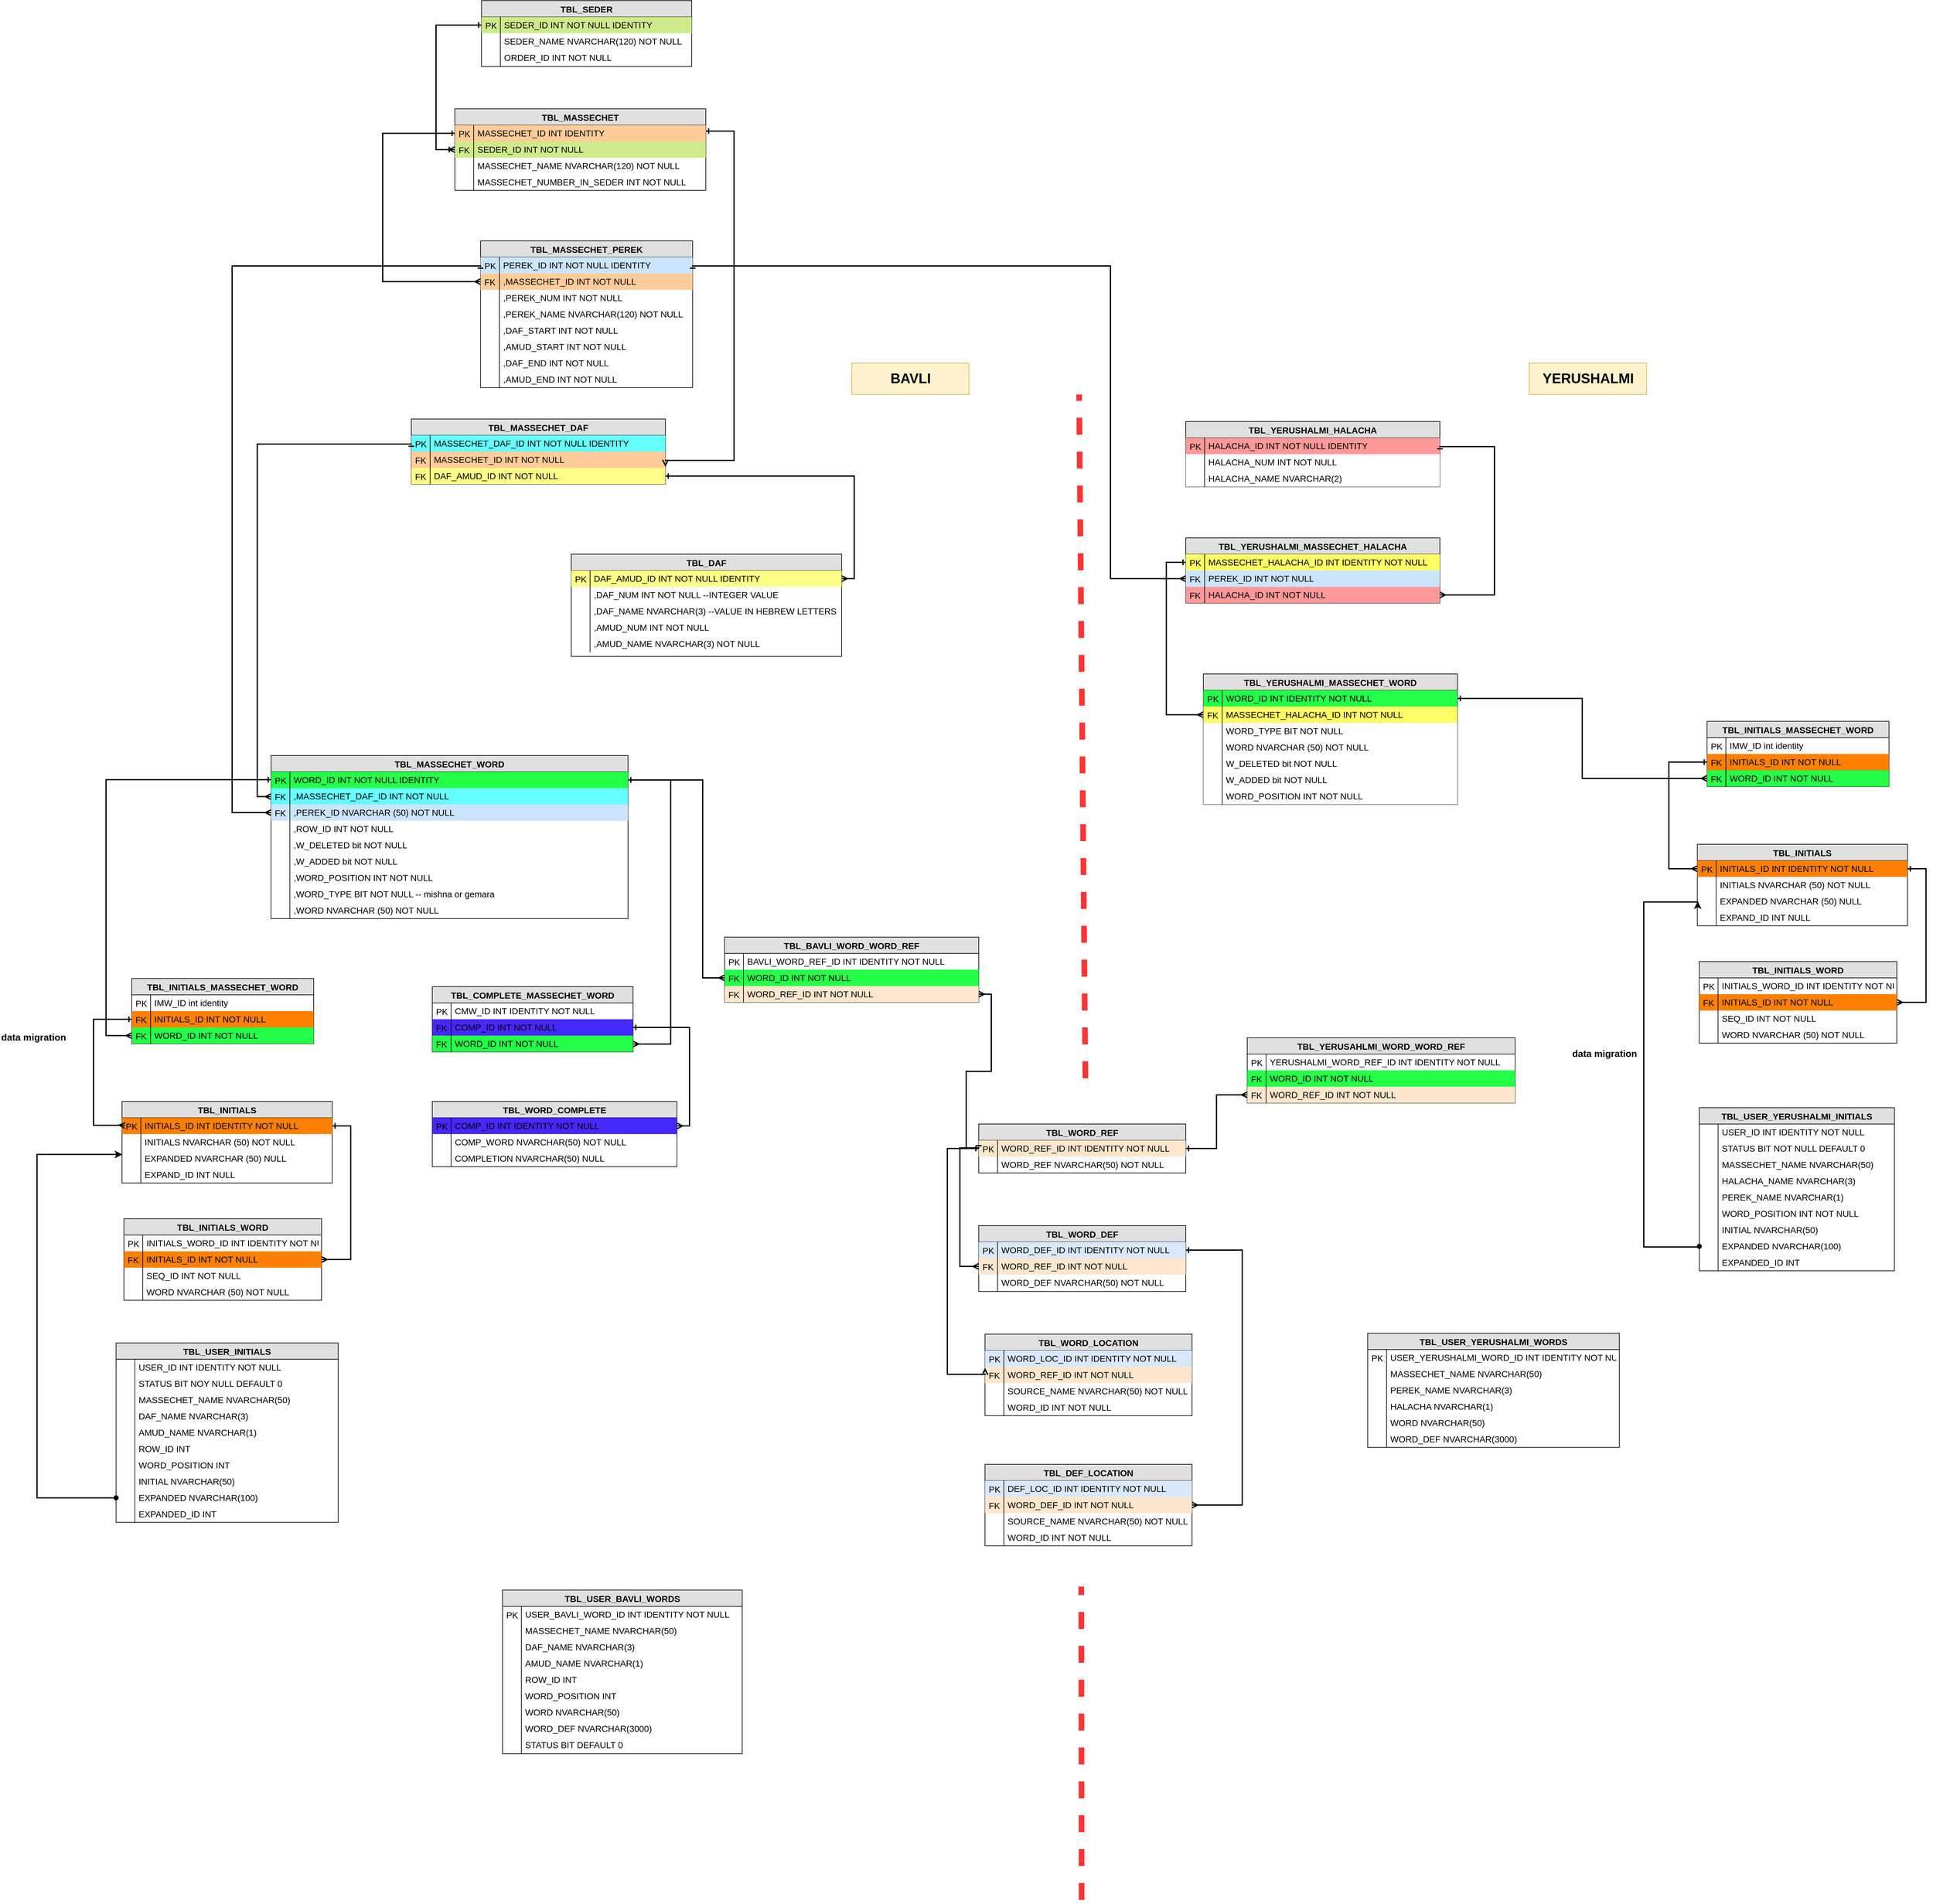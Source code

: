 <mxfile version="11.1.4" type="device"><diagram id="Bk1ZFnEpO-6pjGy5AuZi" name="Page-1"><mxGraphModel dx="2106" dy="1800" grid="1" gridSize="10" guides="1" tooltips="1" connect="1" arrows="1" fold="1" page="1" pageScale="1" pageWidth="850" pageHeight="1100" math="0" shadow="0"><root><mxCell id="0"/><mxCell id="1" parent="0"/><mxCell id="YUyhdA0pz_uNNl78uOKV-800" value="TBL_SEDER" style="swimlane;fontStyle=1;childLayout=stackLayout;horizontal=1;startSize=26;fillColor=#e0e0e0;horizontalStack=0;resizeParent=1;resizeLast=0;collapsible=1;marginBottom=0;swimlaneFillColor=#ffffff;align=center;fontSize=14;" parent="1" vertex="1"><mxGeometry x="287.5" y="-1028" width="335" height="105" as="geometry"/></mxCell><mxCell id="YUyhdA0pz_uNNl78uOKV-801" value="SEDER_ID INT NOT NULL IDENTITY" style="shape=partialRectangle;top=0;left=0;right=0;bottom=0;align=left;verticalAlign=top;spacingTop=-2;fillColor=#cdeb8b;spacingLeft=34;spacingRight=4;overflow=hidden;rotatable=0;points=[[0,0.5],[1,0.5]];portConstraint=eastwest;dropTarget=0;strokeColor=#36393d;fontSize=14;" parent="YUyhdA0pz_uNNl78uOKV-800" vertex="1"><mxGeometry y="26" width="335" height="26" as="geometry"/></mxCell><mxCell id="YUyhdA0pz_uNNl78uOKV-802" value="PK" style="shape=partialRectangle;top=0;left=0;bottom=0;fillColor=none;align=left;verticalAlign=middle;spacingLeft=4;spacingRight=4;overflow=hidden;rotatable=0;points=[];portConstraint=eastwest;part=1;fontSize=14;" parent="YUyhdA0pz_uNNl78uOKV-801" vertex="1" connectable="0"><mxGeometry width="30" height="26" as="geometry"/></mxCell><mxCell id="YUyhdA0pz_uNNl78uOKV-803" value="SEDER_NAME NVARCHAR(120) NOT NULL" style="shape=partialRectangle;top=0;left=0;right=0;bottom=0;align=left;verticalAlign=top;spacingTop=-2;fillColor=none;spacingLeft=34;spacingRight=4;overflow=hidden;rotatable=0;points=[[0,0.5],[1,0.5]];portConstraint=eastwest;dropTarget=0;fontSize=14;" parent="YUyhdA0pz_uNNl78uOKV-800" vertex="1"><mxGeometry y="52" width="335" height="26" as="geometry"/></mxCell><mxCell id="YUyhdA0pz_uNNl78uOKV-804" value="" style="shape=partialRectangle;top=0;left=0;bottom=0;fillColor=none;align=left;verticalAlign=middle;spacingLeft=4;spacingRight=4;overflow=hidden;rotatable=0;points=[];portConstraint=eastwest;part=1;fontSize=14;" parent="YUyhdA0pz_uNNl78uOKV-803" vertex="1" connectable="0"><mxGeometry width="30" height="26" as="geometry"/></mxCell><mxCell id="YUyhdA0pz_uNNl78uOKV-805" value="ORDER_ID INT NOT NULL" style="shape=partialRectangle;top=0;left=0;right=0;bottom=0;align=left;verticalAlign=top;spacingTop=-2;fillColor=none;spacingLeft=34;spacingRight=4;overflow=hidden;rotatable=0;points=[[0,0.5],[1,0.5]];portConstraint=eastwest;dropTarget=0;fontSize=14;" parent="YUyhdA0pz_uNNl78uOKV-800" vertex="1"><mxGeometry y="78" width="335" height="26" as="geometry"/></mxCell><mxCell id="YUyhdA0pz_uNNl78uOKV-806" value="" style="shape=partialRectangle;top=0;left=0;bottom=0;fillColor=none;align=left;verticalAlign=middle;spacingLeft=4;spacingRight=4;overflow=hidden;rotatable=0;points=[];portConstraint=eastwest;part=1;fontSize=14;" parent="YUyhdA0pz_uNNl78uOKV-805" vertex="1" connectable="0"><mxGeometry width="30" height="26" as="geometry"/></mxCell><mxCell id="YUyhdA0pz_uNNl78uOKV-807" value="TBL_MASSECHET" style="swimlane;fontStyle=1;childLayout=stackLayout;horizontal=1;startSize=26;fillColor=#e0e0e0;horizontalStack=0;resizeParent=1;resizeLast=0;collapsible=1;marginBottom=0;swimlaneFillColor=#ffffff;align=center;fontSize=14;" parent="1" vertex="1"><mxGeometry x="245" y="-855.5" width="400" height="130" as="geometry"/></mxCell><mxCell id="YUyhdA0pz_uNNl78uOKV-808" value="MASSECHET_ID INT IDENTITY" style="shape=partialRectangle;top=0;left=0;right=0;bottom=0;align=left;verticalAlign=top;spacingTop=-2;fillColor=#ffcc99;spacingLeft=34;spacingRight=4;overflow=hidden;rotatable=0;points=[[0,0.5],[1,0.5]];portConstraint=eastwest;dropTarget=0;strokeColor=#36393d;fontSize=14;" parent="YUyhdA0pz_uNNl78uOKV-807" vertex="1"><mxGeometry y="26" width="400" height="26" as="geometry"/></mxCell><mxCell id="YUyhdA0pz_uNNl78uOKV-809" value="PK" style="shape=partialRectangle;top=0;left=0;bottom=0;fillColor=none;align=left;verticalAlign=middle;spacingLeft=4;spacingRight=4;overflow=hidden;rotatable=0;points=[];portConstraint=eastwest;part=1;fontSize=14;" parent="YUyhdA0pz_uNNl78uOKV-808" vertex="1" connectable="0"><mxGeometry width="30" height="26" as="geometry"/></mxCell><mxCell id="YUyhdA0pz_uNNl78uOKV-810" value="SEDER_ID INT NOT NULL" style="shape=partialRectangle;top=0;left=0;right=0;bottom=0;align=left;verticalAlign=top;spacingTop=-2;fillColor=#cdeb8b;spacingLeft=34;spacingRight=4;overflow=hidden;rotatable=0;points=[[0,0.5],[1,0.5]];portConstraint=eastwest;dropTarget=0;strokeColor=#36393d;fontSize=14;" parent="YUyhdA0pz_uNNl78uOKV-807" vertex="1"><mxGeometry y="52" width="400" height="26" as="geometry"/></mxCell><mxCell id="YUyhdA0pz_uNNl78uOKV-811" value="FK" style="shape=partialRectangle;top=0;left=0;bottom=0;fillColor=none;align=left;verticalAlign=middle;spacingLeft=4;spacingRight=4;overflow=hidden;rotatable=0;points=[];portConstraint=eastwest;part=1;fontSize=14;" parent="YUyhdA0pz_uNNl78uOKV-810" vertex="1" connectable="0"><mxGeometry width="30" height="26" as="geometry"/></mxCell><mxCell id="YUyhdA0pz_uNNl78uOKV-812" value="MASSECHET_NAME NVARCHAR(120) NOT NULL" style="shape=partialRectangle;top=0;left=0;right=0;bottom=0;align=left;verticalAlign=top;spacingTop=-2;fillColor=none;spacingLeft=34;spacingRight=4;overflow=hidden;rotatable=0;points=[[0,0.5],[1,0.5]];portConstraint=eastwest;dropTarget=0;fontSize=14;" parent="YUyhdA0pz_uNNl78uOKV-807" vertex="1"><mxGeometry y="78" width="400" height="26" as="geometry"/></mxCell><mxCell id="YUyhdA0pz_uNNl78uOKV-813" value="" style="shape=partialRectangle;top=0;left=0;bottom=0;fillColor=none;align=left;verticalAlign=middle;spacingLeft=4;spacingRight=4;overflow=hidden;rotatable=0;points=[];portConstraint=eastwest;part=1;fontSize=14;" parent="YUyhdA0pz_uNNl78uOKV-812" vertex="1" connectable="0"><mxGeometry width="30" height="26" as="geometry"/></mxCell><mxCell id="YUyhdA0pz_uNNl78uOKV-814" value="MASSECHET_NUMBER_IN_SEDER INT NOT NULL" style="shape=partialRectangle;top=0;left=0;right=0;bottom=0;align=left;verticalAlign=top;spacingTop=-2;fillColor=none;spacingLeft=34;spacingRight=4;overflow=hidden;rotatable=0;points=[[0,0.5],[1,0.5]];portConstraint=eastwest;dropTarget=0;fontSize=14;" parent="YUyhdA0pz_uNNl78uOKV-807" vertex="1"><mxGeometry y="104" width="400" height="26" as="geometry"/></mxCell><mxCell id="YUyhdA0pz_uNNl78uOKV-815" value="" style="shape=partialRectangle;top=0;left=0;bottom=0;fillColor=none;align=left;verticalAlign=middle;spacingLeft=4;spacingRight=4;overflow=hidden;rotatable=0;points=[];portConstraint=eastwest;part=1;fontSize=14;" parent="YUyhdA0pz_uNNl78uOKV-814" vertex="1" connectable="0"><mxGeometry width="30" height="26" as="geometry"/></mxCell><mxCell id="YUyhdA0pz_uNNl78uOKV-816" value="TBL_MASSECHET_PEREK" style="swimlane;fontStyle=1;childLayout=stackLayout;horizontal=1;startSize=26;fillColor=#e0e0e0;horizontalStack=0;resizeParent=1;resizeLast=0;collapsible=1;marginBottom=0;swimlaneFillColor=#ffffff;align=center;fontSize=14;" parent="1" vertex="1"><mxGeometry x="286" y="-645" width="338" height="234" as="geometry"/></mxCell><mxCell id="YUyhdA0pz_uNNl78uOKV-817" value="PEREK_ID INT NOT NULL IDENTITY" style="shape=partialRectangle;top=0;left=0;right=0;bottom=0;align=left;verticalAlign=top;spacingTop=-2;fillColor=#CCE5FF;spacingLeft=34;spacingRight=4;overflow=hidden;rotatable=0;points=[[0,0.5],[1,0.5]];portConstraint=eastwest;dropTarget=0;strokeColor=#36393d;fontSize=14;" parent="YUyhdA0pz_uNNl78uOKV-816" vertex="1"><mxGeometry y="26" width="338" height="26" as="geometry"/></mxCell><mxCell id="YUyhdA0pz_uNNl78uOKV-818" value="PK" style="shape=partialRectangle;top=0;left=0;bottom=0;fillColor=none;align=left;verticalAlign=middle;spacingLeft=4;spacingRight=4;overflow=hidden;rotatable=0;points=[];portConstraint=eastwest;part=1;fontSize=14;" parent="YUyhdA0pz_uNNl78uOKV-817" vertex="1" connectable="0"><mxGeometry width="30" height="26" as="geometry"/></mxCell><mxCell id="YUyhdA0pz_uNNl78uOKV-819" value=",MASSECHET_ID INT NOT NULL" style="shape=partialRectangle;top=0;left=0;right=0;bottom=0;align=left;verticalAlign=top;spacingTop=-2;fillColor=#ffcc99;spacingLeft=34;spacingRight=4;overflow=hidden;rotatable=0;points=[[0,0.5],[1,0.5]];portConstraint=eastwest;dropTarget=0;strokeColor=#36393d;fontSize=14;" parent="YUyhdA0pz_uNNl78uOKV-816" vertex="1"><mxGeometry y="52" width="338" height="26" as="geometry"/></mxCell><mxCell id="YUyhdA0pz_uNNl78uOKV-820" value="FK" style="shape=partialRectangle;top=0;left=0;bottom=0;fillColor=none;align=left;verticalAlign=middle;spacingLeft=4;spacingRight=4;overflow=hidden;rotatable=0;points=[];portConstraint=eastwest;part=1;fontSize=14;" parent="YUyhdA0pz_uNNl78uOKV-819" vertex="1" connectable="0"><mxGeometry width="30" height="26" as="geometry"/></mxCell><mxCell id="YUyhdA0pz_uNNl78uOKV-821" value=",PEREK_NUM INT NOT NULL" style="shape=partialRectangle;top=0;left=0;right=0;bottom=0;align=left;verticalAlign=top;spacingTop=-2;fillColor=none;spacingLeft=34;spacingRight=4;overflow=hidden;rotatable=0;points=[[0,0.5],[1,0.5]];portConstraint=eastwest;dropTarget=0;fontSize=14;" parent="YUyhdA0pz_uNNl78uOKV-816" vertex="1"><mxGeometry y="78" width="338" height="26" as="geometry"/></mxCell><mxCell id="YUyhdA0pz_uNNl78uOKV-822" value="" style="shape=partialRectangle;top=0;left=0;bottom=0;fillColor=none;align=left;verticalAlign=middle;spacingLeft=4;spacingRight=4;overflow=hidden;rotatable=0;points=[];portConstraint=eastwest;part=1;fontSize=14;" parent="YUyhdA0pz_uNNl78uOKV-821" vertex="1" connectable="0"><mxGeometry width="30" height="26" as="geometry"/></mxCell><mxCell id="YUyhdA0pz_uNNl78uOKV-823" value=",PEREK_NAME NVARCHAR(120) NOT NULL" style="shape=partialRectangle;top=0;left=0;right=0;bottom=0;align=left;verticalAlign=top;spacingTop=-2;fillColor=none;spacingLeft=34;spacingRight=4;overflow=hidden;rotatable=0;points=[[0,0.5],[1,0.5]];portConstraint=eastwest;dropTarget=0;fontSize=14;" parent="YUyhdA0pz_uNNl78uOKV-816" vertex="1"><mxGeometry y="104" width="338" height="26" as="geometry"/></mxCell><mxCell id="YUyhdA0pz_uNNl78uOKV-824" value="" style="shape=partialRectangle;top=0;left=0;bottom=0;fillColor=none;align=left;verticalAlign=middle;spacingLeft=4;spacingRight=4;overflow=hidden;rotatable=0;points=[];portConstraint=eastwest;part=1;fontSize=14;" parent="YUyhdA0pz_uNNl78uOKV-823" vertex="1" connectable="0"><mxGeometry width="30" height="26" as="geometry"/></mxCell><mxCell id="YUyhdA0pz_uNNl78uOKV-825" value=",DAF_START INT NOT NULL" style="shape=partialRectangle;top=0;left=0;right=0;bottom=0;align=left;verticalAlign=top;spacingTop=-2;fillColor=none;spacingLeft=34;spacingRight=4;overflow=hidden;rotatable=0;points=[[0,0.5],[1,0.5]];portConstraint=eastwest;dropTarget=0;fontSize=14;" parent="YUyhdA0pz_uNNl78uOKV-816" vertex="1"><mxGeometry y="130" width="338" height="26" as="geometry"/></mxCell><mxCell id="YUyhdA0pz_uNNl78uOKV-826" value="" style="shape=partialRectangle;top=0;left=0;bottom=0;fillColor=none;align=left;verticalAlign=middle;spacingLeft=4;spacingRight=4;overflow=hidden;rotatable=0;points=[];portConstraint=eastwest;part=1;" parent="YUyhdA0pz_uNNl78uOKV-825" vertex="1" connectable="0"><mxGeometry width="30" height="26" as="geometry"/></mxCell><mxCell id="YUyhdA0pz_uNNl78uOKV-827" value=",AMUD_START INT NOT NULL" style="shape=partialRectangle;top=0;left=0;right=0;bottom=0;align=left;verticalAlign=top;spacingTop=-2;fillColor=none;spacingLeft=34;spacingRight=4;overflow=hidden;rotatable=0;points=[[0,0.5],[1,0.5]];portConstraint=eastwest;dropTarget=0;fontSize=14;" parent="YUyhdA0pz_uNNl78uOKV-816" vertex="1"><mxGeometry y="156" width="338" height="26" as="geometry"/></mxCell><mxCell id="YUyhdA0pz_uNNl78uOKV-828" value="" style="shape=partialRectangle;top=0;left=0;bottom=0;fillColor=none;align=left;verticalAlign=middle;spacingLeft=4;spacingRight=4;overflow=hidden;rotatable=0;points=[];portConstraint=eastwest;part=1;" parent="YUyhdA0pz_uNNl78uOKV-827" vertex="1" connectable="0"><mxGeometry width="30" height="26" as="geometry"/></mxCell><mxCell id="YUyhdA0pz_uNNl78uOKV-829" value=",DAF_END INT NOT NULL" style="shape=partialRectangle;top=0;left=0;right=0;bottom=0;align=left;verticalAlign=top;spacingTop=-2;fillColor=none;spacingLeft=34;spacingRight=4;overflow=hidden;rotatable=0;points=[[0,0.5],[1,0.5]];portConstraint=eastwest;dropTarget=0;fontSize=14;" parent="YUyhdA0pz_uNNl78uOKV-816" vertex="1"><mxGeometry y="182" width="338" height="26" as="geometry"/></mxCell><mxCell id="YUyhdA0pz_uNNl78uOKV-830" value="" style="shape=partialRectangle;top=0;left=0;bottom=0;fillColor=none;align=left;verticalAlign=middle;spacingLeft=4;spacingRight=4;overflow=hidden;rotatable=0;points=[];portConstraint=eastwest;part=1;" parent="YUyhdA0pz_uNNl78uOKV-829" vertex="1" connectable="0"><mxGeometry width="30" height="26" as="geometry"/></mxCell><mxCell id="YUyhdA0pz_uNNl78uOKV-831" value=",AMUD_END INT NOT NULL" style="shape=partialRectangle;top=0;left=0;right=0;bottom=0;align=left;verticalAlign=top;spacingTop=-2;fillColor=none;spacingLeft=34;spacingRight=4;overflow=hidden;rotatable=0;points=[[0,0.5],[1,0.5]];portConstraint=eastwest;dropTarget=0;fontSize=14;" parent="YUyhdA0pz_uNNl78uOKV-816" vertex="1"><mxGeometry y="208" width="338" height="26" as="geometry"/></mxCell><mxCell id="YUyhdA0pz_uNNl78uOKV-832" value="" style="shape=partialRectangle;top=0;left=0;bottom=0;fillColor=none;align=left;verticalAlign=middle;spacingLeft=4;spacingRight=4;overflow=hidden;rotatable=0;points=[];portConstraint=eastwest;part=1;" parent="YUyhdA0pz_uNNl78uOKV-831" vertex="1" connectable="0"><mxGeometry width="30" height="26" as="geometry"/></mxCell><mxCell id="YUyhdA0pz_uNNl78uOKV-833" style="edgeStyle=orthogonalEdgeStyle;rounded=0;orthogonalLoop=1;jettySize=auto;html=1;startArrow=ERone;startFill=0;endArrow=ERmany;endFill=0;strokeWidth=2;entryX=0;entryY=0.5;entryDx=0;entryDy=0;" parent="1" source="YUyhdA0pz_uNNl78uOKV-808" target="YUyhdA0pz_uNNl78uOKV-819" edge="1"><mxGeometry relative="1" as="geometry"><Array as="points"><mxPoint x="130" y="-817"/><mxPoint x="130" y="-580"/></Array><mxPoint x="50" y="-595" as="targetPoint"/></mxGeometry></mxCell><mxCell id="YUyhdA0pz_uNNl78uOKV-834" style="edgeStyle=orthogonalEdgeStyle;rounded=0;orthogonalLoop=1;jettySize=auto;html=1;exitX=0;exitY=0.5;exitDx=0;exitDy=0;entryX=0;entryY=0.5;entryDx=0;entryDy=0;startArrow=ERone;startFill=0;endArrow=ERoneToMany;endFill=0;strokeWidth=2;" parent="1" source="YUyhdA0pz_uNNl78uOKV-801" target="YUyhdA0pz_uNNl78uOKV-810" edge="1"><mxGeometry relative="1" as="geometry"><Array as="points"><mxPoint x="215" y="-989"/><mxPoint x="215" y="-790"/></Array></mxGeometry></mxCell><mxCell id="YUyhdA0pz_uNNl78uOKV-835" value="TBL_DAF" style="swimlane;fontStyle=1;childLayout=stackLayout;horizontal=1;startSize=26;fillColor=#e0e0e0;horizontalStack=0;resizeParent=1;resizeLast=0;collapsible=1;marginBottom=0;swimlaneFillColor=#ffffff;align=center;fontSize=14;" parent="1" vertex="1"><mxGeometry x="430.5" y="-145.5" width="431" height="163" as="geometry"/></mxCell><mxCell id="YUyhdA0pz_uNNl78uOKV-836" value="DAF_AMUD_ID INT NOT NULL IDENTITY" style="shape=partialRectangle;top=0;left=0;right=0;bottom=0;align=left;verticalAlign=top;spacingTop=-2;fillColor=#ffff88;spacingLeft=34;spacingRight=4;overflow=hidden;rotatable=0;points=[[0,0.5],[1,0.5]];portConstraint=eastwest;dropTarget=0;strokeColor=#36393d;fontSize=14;" parent="YUyhdA0pz_uNNl78uOKV-835" vertex="1"><mxGeometry y="26" width="431" height="26" as="geometry"/></mxCell><mxCell id="YUyhdA0pz_uNNl78uOKV-837" value="PK" style="shape=partialRectangle;top=0;left=0;bottom=0;fillColor=none;align=left;verticalAlign=middle;spacingLeft=4;spacingRight=4;overflow=hidden;rotatable=0;points=[];portConstraint=eastwest;part=1;fontSize=14;" parent="YUyhdA0pz_uNNl78uOKV-836" vertex="1" connectable="0"><mxGeometry width="30" height="26" as="geometry"/></mxCell><mxCell id="YUyhdA0pz_uNNl78uOKV-838" value=",DAF_NUM INT NOT NULL --INTEGER VALUE" style="shape=partialRectangle;top=0;left=0;right=0;bottom=0;align=left;verticalAlign=top;spacingTop=-2;fillColor=none;spacingLeft=34;spacingRight=4;overflow=hidden;rotatable=0;points=[[0,0.5],[1,0.5]];portConstraint=eastwest;dropTarget=0;fontSize=14;" parent="YUyhdA0pz_uNNl78uOKV-835" vertex="1"><mxGeometry y="52" width="431" height="26" as="geometry"/></mxCell><mxCell id="YUyhdA0pz_uNNl78uOKV-839" value="" style="shape=partialRectangle;top=0;left=0;bottom=0;fillColor=none;align=left;verticalAlign=middle;spacingLeft=4;spacingRight=4;overflow=hidden;rotatable=0;points=[];portConstraint=eastwest;part=1;fontSize=14;" parent="YUyhdA0pz_uNNl78uOKV-838" vertex="1" connectable="0"><mxGeometry width="30" height="26" as="geometry"/></mxCell><mxCell id="YUyhdA0pz_uNNl78uOKV-840" value=",DAF_NAME NVARCHAR(3) --VALUE IN HEBREW LETTERS" style="shape=partialRectangle;top=0;left=0;right=0;bottom=0;align=left;verticalAlign=top;spacingTop=-2;fillColor=none;spacingLeft=34;spacingRight=4;overflow=hidden;rotatable=0;points=[[0,0.5],[1,0.5]];portConstraint=eastwest;dropTarget=0;fontSize=14;" parent="YUyhdA0pz_uNNl78uOKV-835" vertex="1"><mxGeometry y="78" width="431" height="26" as="geometry"/></mxCell><mxCell id="YUyhdA0pz_uNNl78uOKV-841" value="" style="shape=partialRectangle;top=0;left=0;bottom=0;fillColor=none;align=left;verticalAlign=middle;spacingLeft=4;spacingRight=4;overflow=hidden;rotatable=0;points=[];portConstraint=eastwest;part=1;fontSize=14;" parent="YUyhdA0pz_uNNl78uOKV-840" vertex="1" connectable="0"><mxGeometry width="30" height="26" as="geometry"/></mxCell><mxCell id="YUyhdA0pz_uNNl78uOKV-842" value=",AMUD_NUM INT NOT NULL" style="shape=partialRectangle;top=0;left=0;right=0;bottom=0;align=left;verticalAlign=top;spacingTop=-2;fillColor=none;spacingLeft=34;spacingRight=4;overflow=hidden;rotatable=0;points=[[0,0.5],[1,0.5]];portConstraint=eastwest;dropTarget=0;fontSize=14;" parent="YUyhdA0pz_uNNl78uOKV-835" vertex="1"><mxGeometry y="104" width="431" height="26" as="geometry"/></mxCell><mxCell id="YUyhdA0pz_uNNl78uOKV-843" value="" style="shape=partialRectangle;top=0;left=0;bottom=0;fillColor=none;align=left;verticalAlign=middle;spacingLeft=4;spacingRight=4;overflow=hidden;rotatable=0;points=[];portConstraint=eastwest;part=1;fontSize=14;" parent="YUyhdA0pz_uNNl78uOKV-842" vertex="1" connectable="0"><mxGeometry width="30" height="26" as="geometry"/></mxCell><mxCell id="YUyhdA0pz_uNNl78uOKV-844" value=",AMUD_NAME NVARCHAR(3) NOT NULL" style="shape=partialRectangle;top=0;left=0;right=0;bottom=0;align=left;verticalAlign=top;spacingTop=-2;fillColor=none;spacingLeft=34;spacingRight=4;overflow=hidden;rotatable=0;points=[[0,0.5],[1,0.5]];portConstraint=eastwest;dropTarget=0;fontSize=14;" parent="YUyhdA0pz_uNNl78uOKV-835" vertex="1"><mxGeometry y="130" width="431" height="26" as="geometry"/></mxCell><mxCell id="YUyhdA0pz_uNNl78uOKV-845" value="" style="shape=partialRectangle;top=0;left=0;bottom=0;fillColor=none;align=left;verticalAlign=middle;spacingLeft=4;spacingRight=4;overflow=hidden;rotatable=0;points=[];portConstraint=eastwest;part=1;fontSize=14;" parent="YUyhdA0pz_uNNl78uOKV-844" vertex="1" connectable="0"><mxGeometry width="30" height="26" as="geometry"/></mxCell><mxCell id="YUyhdA0pz_uNNl78uOKV-846" value="TBL_MASSECHET_DAF" style="swimlane;fontStyle=1;childLayout=stackLayout;horizontal=1;startSize=26;fillColor=#e0e0e0;horizontalStack=0;resizeParent=1;resizeLast=0;collapsible=1;marginBottom=0;swimlaneFillColor=#ffffff;align=center;fontSize=14;" parent="1" vertex="1"><mxGeometry x="175.6" y="-361" width="405" height="104" as="geometry"/></mxCell><mxCell id="YUyhdA0pz_uNNl78uOKV-847" value="MASSECHET_DAF_ID INT NOT NULL  IDENTITY" style="shape=partialRectangle;top=0;left=0;right=0;bottom=0;align=left;verticalAlign=top;spacingTop=-2;fillColor=#66FFFF;spacingLeft=34;spacingRight=4;overflow=hidden;rotatable=0;points=[[0,0.5],[1,0.5]];portConstraint=eastwest;dropTarget=0;fontSize=14;strokeColor=#666666;fontColor=#000000;fontStyle=0" parent="YUyhdA0pz_uNNl78uOKV-846" vertex="1"><mxGeometry y="26" width="405" height="26" as="geometry"/></mxCell><mxCell id="YUyhdA0pz_uNNl78uOKV-848" value="PK" style="shape=partialRectangle;top=0;left=0;bottom=0;fillColor=none;align=left;verticalAlign=middle;spacingLeft=4;spacingRight=4;overflow=hidden;rotatable=0;points=[];portConstraint=eastwest;part=1;fontSize=14;" parent="YUyhdA0pz_uNNl78uOKV-847" vertex="1" connectable="0"><mxGeometry width="30" height="26" as="geometry"/></mxCell><mxCell id="YUyhdA0pz_uNNl78uOKV-849" value="MASSECHET_ID INT NOT NULL" style="shape=partialRectangle;top=0;left=0;right=0;bottom=0;align=left;verticalAlign=top;spacingTop=-2;fillColor=#ffcc99;spacingLeft=34;spacingRight=4;overflow=hidden;rotatable=0;points=[[0,0.5],[1,0.5]];portConstraint=eastwest;dropTarget=0;fontSize=14;strokeColor=#36393d;" parent="YUyhdA0pz_uNNl78uOKV-846" vertex="1"><mxGeometry y="52" width="405" height="26" as="geometry"/></mxCell><mxCell id="YUyhdA0pz_uNNl78uOKV-850" value="FK" style="shape=partialRectangle;top=0;left=0;bottom=0;fillColor=none;align=left;verticalAlign=middle;spacingLeft=4;spacingRight=4;overflow=hidden;rotatable=0;points=[];portConstraint=eastwest;part=1;fontSize=14;" parent="YUyhdA0pz_uNNl78uOKV-849" vertex="1" connectable="0"><mxGeometry width="30" height="26" as="geometry"/></mxCell><mxCell id="YUyhdA0pz_uNNl78uOKV-851" value="DAF_AMUD_ID INT NOT NULL" style="shape=partialRectangle;top=0;left=0;right=0;bottom=0;align=left;verticalAlign=top;spacingTop=-2;fillColor=#ffff88;spacingLeft=34;spacingRight=4;overflow=hidden;rotatable=0;points=[[0,0.5],[1,0.5]];portConstraint=eastwest;dropTarget=0;fontSize=14;strokeColor=#36393d;" parent="YUyhdA0pz_uNNl78uOKV-846" vertex="1"><mxGeometry y="78" width="405" height="26" as="geometry"/></mxCell><mxCell id="YUyhdA0pz_uNNl78uOKV-852" value="FK" style="shape=partialRectangle;top=0;left=0;bottom=0;fillColor=none;align=left;verticalAlign=middle;spacingLeft=4;spacingRight=4;overflow=hidden;rotatable=0;points=[];portConstraint=eastwest;part=1;fontSize=14;" parent="YUyhdA0pz_uNNl78uOKV-851" vertex="1" connectable="0"><mxGeometry width="30" height="26" as="geometry"/></mxCell><mxCell id="YUyhdA0pz_uNNl78uOKV-853" style="edgeStyle=orthogonalEdgeStyle;rounded=0;orthogonalLoop=1;jettySize=auto;html=1;entryX=1;entryY=0.5;entryDx=0;entryDy=0;fontSize=14;startArrow=ERone;startFill=0;endArrow=ERmany;endFill=0;strokeWidth=2;" parent="1" source="YUyhdA0pz_uNNl78uOKV-808" target="YUyhdA0pz_uNNl78uOKV-849" edge="1"><mxGeometry relative="1" as="geometry"><Array as="points"><mxPoint x="690" y="-820"/><mxPoint x="690" y="-295"/></Array></mxGeometry></mxCell><mxCell id="YUyhdA0pz_uNNl78uOKV-854" value="TBL_MASSECHET_WORD" style="swimlane;fontStyle=1;childLayout=stackLayout;horizontal=1;startSize=26;fillColor=#e0e0e0;horizontalStack=0;resizeParent=1;resizeLast=0;collapsible=1;marginBottom=0;swimlaneFillColor=#ffffff;align=center;fontSize=14;" parent="1" vertex="1"><mxGeometry x="-48" y="175.5" width="569" height="260" as="geometry"/></mxCell><mxCell id="YUyhdA0pz_uNNl78uOKV-855" value="WORD_ID INT NOT NULL IDENTITY" style="shape=partialRectangle;top=0;left=0;right=0;bottom=0;align=left;verticalAlign=top;spacingTop=-2;fillColor=#24FF48;spacingLeft=34;spacingRight=4;overflow=hidden;rotatable=0;points=[[0,0.5],[1,0.5]];portConstraint=eastwest;dropTarget=0;fontSize=14;strokeColor=#d6b656;" parent="YUyhdA0pz_uNNl78uOKV-854" vertex="1"><mxGeometry y="26" width="569" height="26" as="geometry"/></mxCell><mxCell id="YUyhdA0pz_uNNl78uOKV-856" value="PK" style="shape=partialRectangle;top=0;left=0;bottom=0;fillColor=none;align=left;verticalAlign=middle;spacingLeft=4;spacingRight=4;overflow=hidden;rotatable=0;points=[];portConstraint=eastwest;part=1;fontSize=14;" parent="YUyhdA0pz_uNNl78uOKV-855" vertex="1" connectable="0"><mxGeometry width="30" height="26" as="geometry"/></mxCell><mxCell id="YUyhdA0pz_uNNl78uOKV-857" value=",MASSECHET_DAF_ID INT NOT NULL" style="shape=partialRectangle;top=0;left=0;right=0;bottom=0;align=left;verticalAlign=top;spacingTop=-2;fillColor=#66FFFF;spacingLeft=34;spacingRight=4;overflow=hidden;rotatable=0;points=[[0,0.5],[1,0.5]];portConstraint=eastwest;dropTarget=0;fontSize=14;strokeColor=#6c8ebf;" parent="YUyhdA0pz_uNNl78uOKV-854" vertex="1"><mxGeometry y="52" width="569" height="26" as="geometry"/></mxCell><mxCell id="YUyhdA0pz_uNNl78uOKV-858" value="FK" style="shape=partialRectangle;top=0;left=0;bottom=0;fillColor=none;align=left;verticalAlign=middle;spacingLeft=4;spacingRight=4;overflow=hidden;rotatable=0;points=[];portConstraint=eastwest;part=1;fontSize=14;" parent="YUyhdA0pz_uNNl78uOKV-857" vertex="1" connectable="0"><mxGeometry width="30" height="26" as="geometry"/></mxCell><mxCell id="YUyhdA0pz_uNNl78uOKV-859" value=",PEREK_ID NVARCHAR (50) NOT NULL" style="shape=partialRectangle;top=0;left=0;right=0;bottom=0;align=left;verticalAlign=top;spacingTop=-2;fillColor=#CCE5FF;spacingLeft=34;spacingRight=4;overflow=hidden;rotatable=0;points=[[0,0.5],[1,0.5]];portConstraint=eastwest;dropTarget=0;fontSize=14;strokeColor=#d6b656;" parent="YUyhdA0pz_uNNl78uOKV-854" vertex="1"><mxGeometry y="78" width="569" height="26" as="geometry"/></mxCell><mxCell id="YUyhdA0pz_uNNl78uOKV-860" value="FK" style="shape=partialRectangle;top=0;left=0;bottom=0;fillColor=none;align=left;verticalAlign=middle;spacingLeft=4;spacingRight=4;overflow=hidden;rotatable=0;points=[];portConstraint=eastwest;part=1;fontSize=14;" parent="YUyhdA0pz_uNNl78uOKV-859" vertex="1" connectable="0"><mxGeometry width="30" height="26" as="geometry"/></mxCell><mxCell id="YUyhdA0pz_uNNl78uOKV-861" value=",ROW_ID INT NOT NULL" style="shape=partialRectangle;top=0;left=0;right=0;bottom=0;align=left;verticalAlign=top;spacingTop=-2;fillColor=none;spacingLeft=34;spacingRight=4;overflow=hidden;rotatable=0;points=[[0,0.5],[1,0.5]];portConstraint=eastwest;dropTarget=0;fontSize=14;" parent="YUyhdA0pz_uNNl78uOKV-854" vertex="1"><mxGeometry y="104" width="569" height="26" as="geometry"/></mxCell><mxCell id="YUyhdA0pz_uNNl78uOKV-862" value="" style="shape=partialRectangle;top=0;left=0;bottom=0;fillColor=none;align=left;verticalAlign=middle;spacingLeft=4;spacingRight=4;overflow=hidden;rotatable=0;points=[];portConstraint=eastwest;part=1;fontSize=14;" parent="YUyhdA0pz_uNNl78uOKV-861" vertex="1" connectable="0"><mxGeometry width="30" height="26" as="geometry"/></mxCell><mxCell id="YUyhdA0pz_uNNl78uOKV-863" value=",W_DELETED bit NOT NULL" style="shape=partialRectangle;top=0;left=0;right=0;bottom=0;align=left;verticalAlign=top;spacingTop=-2;fillColor=none;spacingLeft=34;spacingRight=4;overflow=hidden;rotatable=0;points=[[0,0.5],[1,0.5]];portConstraint=eastwest;dropTarget=0;fontSize=14;" parent="YUyhdA0pz_uNNl78uOKV-854" vertex="1"><mxGeometry y="130" width="569" height="26" as="geometry"/></mxCell><mxCell id="YUyhdA0pz_uNNl78uOKV-864" value="" style="shape=partialRectangle;top=0;left=0;bottom=0;fillColor=none;align=left;verticalAlign=middle;spacingLeft=4;spacingRight=4;overflow=hidden;rotatable=0;points=[];portConstraint=eastwest;part=1;fontSize=14;" parent="YUyhdA0pz_uNNl78uOKV-863" vertex="1" connectable="0"><mxGeometry width="30" height="26" as="geometry"/></mxCell><mxCell id="YUyhdA0pz_uNNl78uOKV-865" value=",W_ADDED bit NOT NULL" style="shape=partialRectangle;top=0;left=0;right=0;bottom=0;align=left;verticalAlign=top;spacingTop=-2;fillColor=none;spacingLeft=34;spacingRight=4;overflow=hidden;rotatable=0;points=[[0,0.5],[1,0.5]];portConstraint=eastwest;dropTarget=0;fontSize=14;" parent="YUyhdA0pz_uNNl78uOKV-854" vertex="1"><mxGeometry y="156" width="569" height="26" as="geometry"/></mxCell><mxCell id="YUyhdA0pz_uNNl78uOKV-866" value="" style="shape=partialRectangle;top=0;left=0;bottom=0;fillColor=none;align=left;verticalAlign=middle;spacingLeft=4;spacingRight=4;overflow=hidden;rotatable=0;points=[];portConstraint=eastwest;part=1;fontSize=14;" parent="YUyhdA0pz_uNNl78uOKV-865" vertex="1" connectable="0"><mxGeometry width="30" height="26" as="geometry"/></mxCell><mxCell id="YUyhdA0pz_uNNl78uOKV-867" value=",WORD_POSITION INT NOT NULL" style="shape=partialRectangle;top=0;left=0;right=0;bottom=0;align=left;verticalAlign=top;spacingTop=-2;fillColor=none;spacingLeft=34;spacingRight=4;overflow=hidden;rotatable=0;points=[[0,0.5],[1,0.5]];portConstraint=eastwest;dropTarget=0;fontSize=14;" parent="YUyhdA0pz_uNNl78uOKV-854" vertex="1"><mxGeometry y="182" width="569" height="26" as="geometry"/></mxCell><mxCell id="YUyhdA0pz_uNNl78uOKV-868" value="" style="shape=partialRectangle;top=0;left=0;bottom=0;fillColor=none;align=left;verticalAlign=middle;spacingLeft=4;spacingRight=4;overflow=hidden;rotatable=0;points=[];portConstraint=eastwest;part=1;fontSize=14;" parent="YUyhdA0pz_uNNl78uOKV-867" vertex="1" connectable="0"><mxGeometry width="30" height="26" as="geometry"/></mxCell><mxCell id="YUyhdA0pz_uNNl78uOKV-869" value=",WORD_TYPE BIT NOT NULL -- mishna or gemara" style="shape=partialRectangle;top=0;left=0;right=0;bottom=0;align=left;verticalAlign=top;spacingTop=-2;fillColor=none;spacingLeft=34;spacingRight=4;overflow=hidden;rotatable=0;points=[[0,0.5],[1,0.5]];portConstraint=eastwest;dropTarget=0;fontSize=14;" parent="YUyhdA0pz_uNNl78uOKV-854" vertex="1"><mxGeometry y="208" width="569" height="26" as="geometry"/></mxCell><mxCell id="YUyhdA0pz_uNNl78uOKV-870" value="" style="shape=partialRectangle;top=0;left=0;bottom=0;fillColor=none;align=left;verticalAlign=middle;spacingLeft=4;spacingRight=4;overflow=hidden;rotatable=0;points=[];portConstraint=eastwest;part=1;fontSize=14;" parent="YUyhdA0pz_uNNl78uOKV-869" vertex="1" connectable="0"><mxGeometry width="30" height="26" as="geometry"/></mxCell><mxCell id="YUyhdA0pz_uNNl78uOKV-871" value=",WORD NVARCHAR (50) NOT NULL" style="shape=partialRectangle;top=0;left=0;right=0;bottom=0;align=left;verticalAlign=top;spacingTop=-2;fillColor=none;spacingLeft=34;spacingRight=4;overflow=hidden;rotatable=0;points=[[0,0.5],[1,0.5]];portConstraint=eastwest;dropTarget=0;fontSize=14;" parent="YUyhdA0pz_uNNl78uOKV-854" vertex="1"><mxGeometry y="234" width="569" height="26" as="geometry"/></mxCell><mxCell id="YUyhdA0pz_uNNl78uOKV-872" value="" style="shape=partialRectangle;top=0;left=0;bottom=0;fillColor=none;align=left;verticalAlign=middle;spacingLeft=4;spacingRight=4;overflow=hidden;rotatable=0;points=[];portConstraint=eastwest;part=1;fontSize=14;" parent="YUyhdA0pz_uNNl78uOKV-871" vertex="1" connectable="0"><mxGeometry width="30" height="26" as="geometry"/></mxCell><mxCell id="YUyhdA0pz_uNNl78uOKV-873" style="edgeStyle=orthogonalEdgeStyle;rounded=0;orthogonalLoop=1;jettySize=auto;html=1;exitX=1;exitY=0.5;exitDx=0;exitDy=0;entryX=1;entryY=0.5;entryDx=0;entryDy=0;startArrow=ERone;startFill=0;endArrow=ERmany;endFill=0;strokeWidth=2;" parent="1" source="YUyhdA0pz_uNNl78uOKV-851" target="YUyhdA0pz_uNNl78uOKV-836" edge="1"><mxGeometry relative="1" as="geometry"/></mxCell><mxCell id="YUyhdA0pz_uNNl78uOKV-874" style="edgeStyle=orthogonalEdgeStyle;rounded=0;orthogonalLoop=1;jettySize=auto;html=1;exitX=0;exitY=0.5;exitDx=0;exitDy=0;startArrow=ERone;startFill=0;endArrow=ERmany;endFill=0;strokeWidth=2;" parent="1" source="YUyhdA0pz_uNNl78uOKV-847" edge="1"><mxGeometry relative="1" as="geometry"><Array as="points"><mxPoint x="-70" y="-321"/><mxPoint x="-70" y="241"/></Array><mxPoint x="-48" y="241" as="targetPoint"/></mxGeometry></mxCell><mxCell id="YUyhdA0pz_uNNl78uOKV-875" style="edgeStyle=orthogonalEdgeStyle;rounded=0;orthogonalLoop=1;jettySize=auto;html=1;exitX=0;exitY=0.5;exitDx=0;exitDy=0;entryX=0;entryY=0.5;entryDx=0;entryDy=0;startArrow=ERone;startFill=0;endArrow=ERmany;endFill=0;strokeWidth=2;" parent="1" source="YUyhdA0pz_uNNl78uOKV-817" target="YUyhdA0pz_uNNl78uOKV-859" edge="1"><mxGeometry relative="1" as="geometry"><Array as="points"><mxPoint x="-110" y="-605"/><mxPoint x="-110" y="266"/></Array></mxGeometry></mxCell><mxCell id="YUyhdA0pz_uNNl78uOKV-876" value="TBL_INITIALS" style="swimlane;fontStyle=1;childLayout=stackLayout;horizontal=1;startSize=26;fillColor=#e0e0e0;horizontalStack=0;resizeParent=1;resizeLast=0;collapsible=1;marginBottom=0;swimlaneFillColor=#ffffff;align=center;fontSize=14;" parent="1" vertex="1"><mxGeometry x="-285.5" y="727" width="335" height="130" as="geometry"/></mxCell><mxCell id="YUyhdA0pz_uNNl78uOKV-877" value="INITIALS_ID INT IDENTITY NOT NULL" style="shape=partialRectangle;top=0;left=0;right=0;bottom=0;align=left;verticalAlign=top;spacingTop=-2;fillColor=#FF8000;spacingLeft=34;spacingRight=4;overflow=hidden;rotatable=0;points=[[0,0.5],[1,0.5]];portConstraint=eastwest;dropTarget=0;fontSize=14;strokeColor=#82b366;" parent="YUyhdA0pz_uNNl78uOKV-876" vertex="1"><mxGeometry y="26" width="335" height="26" as="geometry"/></mxCell><mxCell id="YUyhdA0pz_uNNl78uOKV-878" value="PK" style="shape=partialRectangle;top=0;left=0;bottom=0;fillColor=none;align=left;verticalAlign=middle;spacingLeft=4;spacingRight=4;overflow=hidden;rotatable=0;points=[];portConstraint=eastwest;part=1;fontSize=14;" parent="YUyhdA0pz_uNNl78uOKV-877" vertex="1" connectable="0"><mxGeometry width="30" height="26" as="geometry"/></mxCell><mxCell id="YUyhdA0pz_uNNl78uOKV-879" value="INITIALS NVARCHAR (50) NOT NULL" style="shape=partialRectangle;top=0;left=0;right=0;bottom=0;align=left;verticalAlign=top;spacingTop=-2;fillColor=none;spacingLeft=34;spacingRight=4;overflow=hidden;rotatable=0;points=[[0,0.5],[1,0.5]];portConstraint=eastwest;dropTarget=0;fontSize=14;" parent="YUyhdA0pz_uNNl78uOKV-876" vertex="1"><mxGeometry y="52" width="335" height="26" as="geometry"/></mxCell><mxCell id="YUyhdA0pz_uNNl78uOKV-880" value="" style="shape=partialRectangle;top=0;left=0;bottom=0;fillColor=none;align=left;verticalAlign=middle;spacingLeft=4;spacingRight=4;overflow=hidden;rotatable=0;points=[];portConstraint=eastwest;part=1;fontSize=14;" parent="YUyhdA0pz_uNNl78uOKV-879" vertex="1" connectable="0"><mxGeometry width="30" height="26" as="geometry"/></mxCell><mxCell id="YUyhdA0pz_uNNl78uOKV-881" value="EXPANDED NVARCHAR (50)  NULL" style="shape=partialRectangle;top=0;left=0;right=0;bottom=0;align=left;verticalAlign=top;spacingTop=-2;fillColor=none;spacingLeft=34;spacingRight=4;overflow=hidden;rotatable=0;points=[[0,0.5],[1,0.5]];portConstraint=eastwest;dropTarget=0;fontSize=14;" parent="YUyhdA0pz_uNNl78uOKV-876" vertex="1"><mxGeometry y="78" width="335" height="26" as="geometry"/></mxCell><mxCell id="YUyhdA0pz_uNNl78uOKV-882" value="" style="shape=partialRectangle;top=0;left=0;bottom=0;fillColor=none;align=left;verticalAlign=middle;spacingLeft=4;spacingRight=4;overflow=hidden;rotatable=0;points=[];portConstraint=eastwest;part=1;fontSize=14;" parent="YUyhdA0pz_uNNl78uOKV-881" vertex="1" connectable="0"><mxGeometry width="30" height="26" as="geometry"/></mxCell><mxCell id="YUyhdA0pz_uNNl78uOKV-883" value="EXPAND_ID INT  NULL" style="shape=partialRectangle;top=0;left=0;right=0;bottom=0;align=left;verticalAlign=top;spacingTop=-2;fillColor=none;spacingLeft=34;spacingRight=4;overflow=hidden;rotatable=0;points=[[0,0.5],[1,0.5]];portConstraint=eastwest;dropTarget=0;fontSize=14;" parent="YUyhdA0pz_uNNl78uOKV-876" vertex="1"><mxGeometry y="104" width="335" height="26" as="geometry"/></mxCell><mxCell id="YUyhdA0pz_uNNl78uOKV-884" value="" style="shape=partialRectangle;top=0;left=0;bottom=0;fillColor=none;align=left;verticalAlign=middle;spacingLeft=4;spacingRight=4;overflow=hidden;rotatable=0;points=[];portConstraint=eastwest;part=1;fontSize=14;" parent="YUyhdA0pz_uNNl78uOKV-883" vertex="1" connectable="0"><mxGeometry width="30" height="26" as="geometry"/></mxCell><mxCell id="YUyhdA0pz_uNNl78uOKV-885" value="TBL_INITIALS_WORD" style="swimlane;fontStyle=1;childLayout=stackLayout;horizontal=1;startSize=26;fillColor=#e0e0e0;horizontalStack=0;resizeParent=1;resizeLast=0;collapsible=1;marginBottom=0;swimlaneFillColor=#ffffff;align=center;fontSize=14;" parent="1" vertex="1"><mxGeometry x="-282.5" y="914" width="315" height="130" as="geometry"/></mxCell><mxCell id="YUyhdA0pz_uNNl78uOKV-886" value="INITIALS_WORD_ID INT IDENTITY NOT NULL" style="shape=partialRectangle;top=0;left=0;right=0;bottom=0;align=left;verticalAlign=top;spacingTop=-2;fillColor=none;spacingLeft=34;spacingRight=4;overflow=hidden;rotatable=0;points=[[0,0.5],[1,0.5]];portConstraint=eastwest;dropTarget=0;fontSize=14;" parent="YUyhdA0pz_uNNl78uOKV-885" vertex="1"><mxGeometry y="26" width="315" height="26" as="geometry"/></mxCell><mxCell id="YUyhdA0pz_uNNl78uOKV-887" value="PK" style="shape=partialRectangle;top=0;left=0;bottom=0;fillColor=none;align=left;verticalAlign=middle;spacingLeft=4;spacingRight=4;overflow=hidden;rotatable=0;points=[];portConstraint=eastwest;part=1;fontSize=14;" parent="YUyhdA0pz_uNNl78uOKV-886" vertex="1" connectable="0"><mxGeometry width="30" height="26" as="geometry"/></mxCell><mxCell id="YUyhdA0pz_uNNl78uOKV-888" value="INITIALS_ID INT NOT NULL" style="shape=partialRectangle;top=0;left=0;right=0;bottom=0;align=left;verticalAlign=top;spacingTop=-2;fillColor=#FF8000;spacingLeft=34;spacingRight=4;overflow=hidden;rotatable=0;points=[[0,0.5],[1,0.5]];portConstraint=eastwest;dropTarget=0;fontSize=14;strokeColor=#9673a6;" parent="YUyhdA0pz_uNNl78uOKV-885" vertex="1"><mxGeometry y="52" width="315" height="26" as="geometry"/></mxCell><mxCell id="YUyhdA0pz_uNNl78uOKV-889" value="FK" style="shape=partialRectangle;top=0;left=0;bottom=0;fillColor=none;align=left;verticalAlign=middle;spacingLeft=4;spacingRight=4;overflow=hidden;rotatable=0;points=[];portConstraint=eastwest;part=1;fontSize=14;" parent="YUyhdA0pz_uNNl78uOKV-888" vertex="1" connectable="0"><mxGeometry width="30" height="26" as="geometry"/></mxCell><mxCell id="YUyhdA0pz_uNNl78uOKV-890" value="SEQ_ID INT NOT NULL" style="shape=partialRectangle;top=0;left=0;right=0;bottom=0;align=left;verticalAlign=top;spacingTop=-2;fillColor=none;spacingLeft=34;spacingRight=4;overflow=hidden;rotatable=0;points=[[0,0.5],[1,0.5]];portConstraint=eastwest;dropTarget=0;fontSize=14;" parent="YUyhdA0pz_uNNl78uOKV-885" vertex="1"><mxGeometry y="78" width="315" height="26" as="geometry"/></mxCell><mxCell id="YUyhdA0pz_uNNl78uOKV-891" value="" style="shape=partialRectangle;top=0;left=0;bottom=0;fillColor=none;align=left;verticalAlign=middle;spacingLeft=4;spacingRight=4;overflow=hidden;rotatable=0;points=[];portConstraint=eastwest;part=1;fontSize=14;" parent="YUyhdA0pz_uNNl78uOKV-890" vertex="1" connectable="0"><mxGeometry width="30" height="26" as="geometry"/></mxCell><mxCell id="YUyhdA0pz_uNNl78uOKV-892" value="WORD NVARCHAR (50) NOT NULL" style="shape=partialRectangle;top=0;left=0;right=0;bottom=0;align=left;verticalAlign=top;spacingTop=-2;fillColor=none;spacingLeft=34;spacingRight=4;overflow=hidden;rotatable=0;points=[[0,0.5],[1,0.5]];portConstraint=eastwest;dropTarget=0;fontSize=14;" parent="YUyhdA0pz_uNNl78uOKV-885" vertex="1"><mxGeometry y="104" width="315" height="26" as="geometry"/></mxCell><mxCell id="YUyhdA0pz_uNNl78uOKV-893" value="" style="shape=partialRectangle;top=0;left=0;bottom=0;fillColor=none;align=left;verticalAlign=middle;spacingLeft=4;spacingRight=4;overflow=hidden;rotatable=0;points=[];portConstraint=eastwest;part=1;fontSize=14;" parent="YUyhdA0pz_uNNl78uOKV-892" vertex="1" connectable="0"><mxGeometry width="30" height="26" as="geometry"/></mxCell><mxCell id="YUyhdA0pz_uNNl78uOKV-894" value="TBL_WORD_COMPLETE" style="swimlane;fontStyle=1;childLayout=stackLayout;horizontal=1;startSize=26;fillColor=#e0e0e0;horizontalStack=0;resizeParent=1;resizeLast=0;collapsible=1;marginBottom=0;swimlaneFillColor=#ffffff;align=center;fontSize=14;" parent="1" vertex="1"><mxGeometry x="209" y="727" width="390" height="104" as="geometry"/></mxCell><mxCell id="YUyhdA0pz_uNNl78uOKV-895" value="COMP_ID INT IDENTITY NOT NULL" style="shape=partialRectangle;top=0;left=0;right=0;bottom=0;align=left;verticalAlign=top;spacingTop=-2;fillColor=#4528FC;spacingLeft=34;spacingRight=4;overflow=hidden;rotatable=0;points=[[0,0.5],[1,0.5]];portConstraint=eastwest;dropTarget=0;fontSize=14;strokeColor=#6c8ebf;" parent="YUyhdA0pz_uNNl78uOKV-894" vertex="1"><mxGeometry y="26" width="390" height="26" as="geometry"/></mxCell><mxCell id="YUyhdA0pz_uNNl78uOKV-896" value="PK" style="shape=partialRectangle;top=0;left=0;bottom=0;fillColor=none;align=left;verticalAlign=middle;spacingLeft=4;spacingRight=4;overflow=hidden;rotatable=0;points=[];portConstraint=eastwest;part=1;fontSize=14;" parent="YUyhdA0pz_uNNl78uOKV-895" vertex="1" connectable="0"><mxGeometry width="30" height="26" as="geometry"/></mxCell><mxCell id="YUyhdA0pz_uNNl78uOKV-897" value="COMP_WORD NVARCHAR(50) NOT NULL" style="shape=partialRectangle;top=0;left=0;right=0;bottom=0;align=left;verticalAlign=top;spacingTop=-2;fillColor=none;spacingLeft=34;spacingRight=4;overflow=hidden;rotatable=0;points=[[0,0.5],[1,0.5]];portConstraint=eastwest;dropTarget=0;fontSize=14;" parent="YUyhdA0pz_uNNl78uOKV-894" vertex="1"><mxGeometry y="52" width="390" height="26" as="geometry"/></mxCell><mxCell id="YUyhdA0pz_uNNl78uOKV-898" value="" style="shape=partialRectangle;top=0;left=0;bottom=0;fillColor=none;align=left;verticalAlign=middle;spacingLeft=4;spacingRight=4;overflow=hidden;rotatable=0;points=[];portConstraint=eastwest;part=1;fontSize=14;" parent="YUyhdA0pz_uNNl78uOKV-897" vertex="1" connectable="0"><mxGeometry width="30" height="26" as="geometry"/></mxCell><mxCell id="YUyhdA0pz_uNNl78uOKV-899" value="COMPLETION NVARCHAR(50) NULL" style="shape=partialRectangle;top=0;left=0;right=0;bottom=0;align=left;verticalAlign=top;spacingTop=-2;fillColor=none;spacingLeft=34;spacingRight=4;overflow=hidden;rotatable=0;points=[[0,0.5],[1,0.5]];portConstraint=eastwest;dropTarget=0;fontSize=14;" parent="YUyhdA0pz_uNNl78uOKV-894" vertex="1"><mxGeometry y="78" width="390" height="26" as="geometry"/></mxCell><mxCell id="YUyhdA0pz_uNNl78uOKV-900" value="" style="shape=partialRectangle;top=0;left=0;bottom=0;fillColor=none;align=left;verticalAlign=middle;spacingLeft=4;spacingRight=4;overflow=hidden;rotatable=0;points=[];portConstraint=eastwest;part=1;fontSize=14;" parent="YUyhdA0pz_uNNl78uOKV-899" vertex="1" connectable="0"><mxGeometry width="30" height="26" as="geometry"/></mxCell><mxCell id="YUyhdA0pz_uNNl78uOKV-901" value="TBL_INITIALS_MASSECHET_WORD" style="swimlane;fontStyle=1;childLayout=stackLayout;horizontal=1;startSize=26;fillColor=#e0e0e0;horizontalStack=0;resizeParent=1;resizeLast=0;collapsible=1;marginBottom=0;swimlaneFillColor=#ffffff;align=center;fontSize=14;" parent="1" vertex="1"><mxGeometry x="-270" y="531" width="290" height="104" as="geometry"/></mxCell><mxCell id="YUyhdA0pz_uNNl78uOKV-902" value="IMW_ID int identity" style="shape=partialRectangle;top=0;left=0;right=0;bottom=0;align=left;verticalAlign=top;spacingTop=-2;fillColor=none;spacingLeft=34;spacingRight=4;overflow=hidden;rotatable=0;points=[[0,0.5],[1,0.5]];portConstraint=eastwest;dropTarget=0;fontSize=14;" parent="YUyhdA0pz_uNNl78uOKV-901" vertex="1"><mxGeometry y="26" width="290" height="26" as="geometry"/></mxCell><mxCell id="YUyhdA0pz_uNNl78uOKV-903" value="PK" style="shape=partialRectangle;top=0;left=0;bottom=0;fillColor=none;align=left;verticalAlign=middle;spacingLeft=4;spacingRight=4;overflow=hidden;rotatable=0;points=[];portConstraint=eastwest;part=1;fontSize=14;" parent="YUyhdA0pz_uNNl78uOKV-902" vertex="1" connectable="0"><mxGeometry width="30" height="26" as="geometry"/></mxCell><mxCell id="YUyhdA0pz_uNNl78uOKV-904" value="INITIALS_ID INT NOT NULL" style="shape=partialRectangle;top=0;left=0;right=0;bottom=0;align=left;verticalAlign=top;spacingTop=-2;fillColor=#FF8000;spacingLeft=34;spacingRight=4;overflow=hidden;rotatable=0;points=[[0,0.5],[1,0.5]];portConstraint=eastwest;dropTarget=0;fontSize=14;strokeColor=#6c8ebf;" parent="YUyhdA0pz_uNNl78uOKV-901" vertex="1"><mxGeometry y="52" width="290" height="26" as="geometry"/></mxCell><mxCell id="YUyhdA0pz_uNNl78uOKV-905" value="FK" style="shape=partialRectangle;top=0;left=0;bottom=0;fillColor=none;align=left;verticalAlign=middle;spacingLeft=4;spacingRight=4;overflow=hidden;rotatable=0;points=[];portConstraint=eastwest;part=1;fontSize=14;" parent="YUyhdA0pz_uNNl78uOKV-904" vertex="1" connectable="0"><mxGeometry width="30" height="26" as="geometry"/></mxCell><mxCell id="YUyhdA0pz_uNNl78uOKV-906" value="WORD_ID INT NOT NULL" style="shape=partialRectangle;top=0;left=0;right=0;bottom=0;align=left;verticalAlign=top;spacingTop=-2;fillColor=#24FF48;spacingLeft=34;spacingRight=4;overflow=hidden;rotatable=0;points=[[0,0.5],[1,0.5]];portConstraint=eastwest;dropTarget=0;fontSize=14;strokeColor=#6c8ebf;" parent="YUyhdA0pz_uNNl78uOKV-901" vertex="1"><mxGeometry y="78" width="290" height="26" as="geometry"/></mxCell><mxCell id="YUyhdA0pz_uNNl78uOKV-907" value="FK" style="shape=partialRectangle;top=0;left=0;bottom=0;fillColor=none;align=left;verticalAlign=middle;spacingLeft=4;spacingRight=4;overflow=hidden;rotatable=0;points=[];portConstraint=eastwest;part=1;fontSize=14;" parent="YUyhdA0pz_uNNl78uOKV-906" vertex="1" connectable="0"><mxGeometry width="30" height="26" as="geometry"/></mxCell><mxCell id="YUyhdA0pz_uNNl78uOKV-908" value="TBL_COMPLETE_MASSECHET_WORD" style="swimlane;fontStyle=1;childLayout=stackLayout;horizontal=1;startSize=26;fillColor=#e0e0e0;horizontalStack=0;resizeParent=1;resizeLast=0;collapsible=1;marginBottom=0;swimlaneFillColor=#ffffff;align=center;fontSize=14;" parent="1" vertex="1"><mxGeometry x="209" y="544" width="320" height="104" as="geometry"/></mxCell><mxCell id="YUyhdA0pz_uNNl78uOKV-909" value="CMW_ID INT IDENTITY NOT NULL" style="shape=partialRectangle;top=0;left=0;right=0;bottom=0;align=left;verticalAlign=top;spacingTop=-2;fillColor=none;spacingLeft=34;spacingRight=4;overflow=hidden;rotatable=0;points=[[0,0.5],[1,0.5]];portConstraint=eastwest;dropTarget=0;fontSize=14;" parent="YUyhdA0pz_uNNl78uOKV-908" vertex="1"><mxGeometry y="26" width="320" height="26" as="geometry"/></mxCell><mxCell id="YUyhdA0pz_uNNl78uOKV-910" value="PK" style="shape=partialRectangle;top=0;left=0;bottom=0;fillColor=none;align=left;verticalAlign=middle;spacingLeft=4;spacingRight=4;overflow=hidden;rotatable=0;points=[];portConstraint=eastwest;part=1;fontSize=14;" parent="YUyhdA0pz_uNNl78uOKV-909" vertex="1" connectable="0"><mxGeometry width="30" height="26" as="geometry"/></mxCell><mxCell id="YUyhdA0pz_uNNl78uOKV-911" value="COMP_ID INT NOT NULL" style="shape=partialRectangle;top=0;left=0;right=0;bottom=0;align=left;verticalAlign=top;spacingTop=-2;fillColor=#4528FC;spacingLeft=34;spacingRight=4;overflow=hidden;rotatable=0;points=[[0,0.5],[1,0.5]];portConstraint=eastwest;dropTarget=0;fontSize=14;strokeColor=#6c8ebf;" parent="YUyhdA0pz_uNNl78uOKV-908" vertex="1"><mxGeometry y="52" width="320" height="26" as="geometry"/></mxCell><mxCell id="YUyhdA0pz_uNNl78uOKV-912" value="FK" style="shape=partialRectangle;top=0;left=0;bottom=0;fillColor=none;align=left;verticalAlign=middle;spacingLeft=4;spacingRight=4;overflow=hidden;rotatable=0;points=[];portConstraint=eastwest;part=1;fontSize=14;" parent="YUyhdA0pz_uNNl78uOKV-911" vertex="1" connectable="0"><mxGeometry width="30" height="26" as="geometry"/></mxCell><mxCell id="YUyhdA0pz_uNNl78uOKV-913" value="WORD_ID INT NOT NULL" style="shape=partialRectangle;top=0;left=0;right=0;bottom=0;align=left;verticalAlign=top;spacingTop=-2;fillColor=#24FF48;spacingLeft=34;spacingRight=4;overflow=hidden;rotatable=0;points=[[0,0.5],[1,0.5]];portConstraint=eastwest;dropTarget=0;fontSize=14;strokeColor=#82b366;" parent="YUyhdA0pz_uNNl78uOKV-908" vertex="1"><mxGeometry y="78" width="320" height="26" as="geometry"/></mxCell><mxCell id="YUyhdA0pz_uNNl78uOKV-914" value="FK" style="shape=partialRectangle;top=0;left=0;bottom=0;fillColor=none;align=left;verticalAlign=middle;spacingLeft=4;spacingRight=4;overflow=hidden;rotatable=0;points=[];portConstraint=eastwest;part=1;fontSize=14;" parent="YUyhdA0pz_uNNl78uOKV-913" vertex="1" connectable="0"><mxGeometry width="30" height="26" as="geometry"/></mxCell><mxCell id="YUyhdA0pz_uNNl78uOKV-915" style="edgeStyle=orthogonalEdgeStyle;rounded=0;orthogonalLoop=1;jettySize=auto;html=1;entryX=0;entryY=0.5;entryDx=0;entryDy=0;strokeWidth=2;startArrow=ERone;startFill=0;endArrow=ERmany;endFill=0;" parent="1" target="YUyhdA0pz_uNNl78uOKV-906" edge="1"><mxGeometry relative="1" as="geometry"><Array as="points"><mxPoint x="-311" y="214"/><mxPoint x="-311" y="622"/></Array><mxPoint x="-48" y="214" as="sourcePoint"/></mxGeometry></mxCell><mxCell id="YUyhdA0pz_uNNl78uOKV-916" style="edgeStyle=orthogonalEdgeStyle;rounded=0;orthogonalLoop=1;jettySize=auto;html=1;exitX=0;exitY=0.5;exitDx=0;exitDy=0;startArrow=ERone;startFill=0;endArrow=ERmany;endFill=0;strokeWidth=2;" parent="1" source="YUyhdA0pz_uNNl78uOKV-904" edge="1"><mxGeometry relative="1" as="geometry"><Array as="points"><mxPoint x="-331" y="596"/><mxPoint x="-331" y="765"/><mxPoint x="-286" y="765"/></Array><mxPoint x="-281" y="765.5" as="targetPoint"/></mxGeometry></mxCell><mxCell id="YUyhdA0pz_uNNl78uOKV-917" style="edgeStyle=orthogonalEdgeStyle;rounded=0;orthogonalLoop=1;jettySize=auto;html=1;exitX=1;exitY=0.5;exitDx=0;exitDy=0;entryX=1;entryY=0.5;entryDx=0;entryDy=0;startArrow=ERone;startFill=0;endArrow=ERmany;endFill=0;strokeWidth=2;" parent="1" source="YUyhdA0pz_uNNl78uOKV-877" target="YUyhdA0pz_uNNl78uOKV-888" edge="1"><mxGeometry relative="1" as="geometry"><Array as="points"><mxPoint x="79" y="766"/><mxPoint x="79" y="979"/></Array></mxGeometry></mxCell><mxCell id="YUyhdA0pz_uNNl78uOKV-918" style="edgeStyle=orthogonalEdgeStyle;rounded=0;orthogonalLoop=1;jettySize=auto;html=1;exitX=1;exitY=0.5;exitDx=0;exitDy=0;entryX=1;entryY=0.5;entryDx=0;entryDy=0;startArrow=ERone;startFill=0;endArrow=ERmany;endFill=0;strokeWidth=2;" parent="1" source="YUyhdA0pz_uNNl78uOKV-911" target="YUyhdA0pz_uNNl78uOKV-895" edge="1"><mxGeometry relative="1" as="geometry"/></mxCell><mxCell id="YUyhdA0pz_uNNl78uOKV-919" style="edgeStyle=orthogonalEdgeStyle;rounded=0;orthogonalLoop=1;jettySize=auto;html=1;exitX=1;exitY=0.5;exitDx=0;exitDy=0;startArrow=ERone;startFill=0;endArrow=ERmany;endFill=0;strokeWidth=2;" parent="1" source="YUyhdA0pz_uNNl78uOKV-855" edge="1"><mxGeometry relative="1" as="geometry"><mxPoint x="529" y="635.5" as="targetPoint"/><Array as="points"><mxPoint x="589" y="214"/><mxPoint x="589" y="635"/></Array></mxGeometry></mxCell><mxCell id="YUyhdA0pz_uNNl78uOKV-920" value="TBL_USER_INITIALS" style="swimlane;fontStyle=1;childLayout=stackLayout;horizontal=1;startSize=26;fillColor=#e0e0e0;horizontalStack=0;resizeParent=1;resizeLast=0;collapsible=1;marginBottom=0;swimlaneFillColor=#ffffff;align=center;fontSize=14;" parent="1" vertex="1"><mxGeometry x="-295" y="1112" width="354" height="286" as="geometry"/></mxCell><mxCell id="YUyhdA0pz_uNNl78uOKV-921" value="USER_ID INT IDENTITY NOT NULL" style="shape=partialRectangle;top=0;left=0;right=0;bottom=0;align=left;verticalAlign=top;spacingTop=-2;fillColor=none;spacingLeft=34;spacingRight=4;overflow=hidden;rotatable=0;points=[[0,0.5],[1,0.5]];portConstraint=eastwest;dropTarget=0;fontSize=14;" parent="YUyhdA0pz_uNNl78uOKV-920" vertex="1"><mxGeometry y="26" width="354" height="26" as="geometry"/></mxCell><mxCell id="YUyhdA0pz_uNNl78uOKV-922" value="" style="shape=partialRectangle;top=0;left=0;bottom=0;fillColor=none;align=left;verticalAlign=middle;spacingLeft=4;spacingRight=4;overflow=hidden;rotatable=0;points=[];portConstraint=eastwest;part=1;fontSize=14;" parent="YUyhdA0pz_uNNl78uOKV-921" vertex="1" connectable="0"><mxGeometry width="30" height="26" as="geometry"/></mxCell><mxCell id="TG7e-lB7pF6A7_CeOpdN-31" value="STATUS BIT NOY NULL DEFAULT 0" style="shape=partialRectangle;top=0;left=0;right=0;bottom=0;align=left;verticalAlign=top;spacingTop=-2;fillColor=none;spacingLeft=34;spacingRight=4;overflow=hidden;rotatable=0;points=[[0,0.5],[1,0.5]];portConstraint=eastwest;dropTarget=0;fontSize=14;" vertex="1" parent="YUyhdA0pz_uNNl78uOKV-920"><mxGeometry y="52" width="354" height="26" as="geometry"/></mxCell><mxCell id="TG7e-lB7pF6A7_CeOpdN-32" value="" style="shape=partialRectangle;top=0;left=0;bottom=0;fillColor=none;align=left;verticalAlign=middle;spacingLeft=4;spacingRight=4;overflow=hidden;rotatable=0;points=[];portConstraint=eastwest;part=1;fontSize=14;" vertex="1" connectable="0" parent="TG7e-lB7pF6A7_CeOpdN-31"><mxGeometry width="30" height="26" as="geometry"/></mxCell><mxCell id="YUyhdA0pz_uNNl78uOKV-923" value="MASSECHET_NAME NVARCHAR(50)" style="shape=partialRectangle;top=0;left=0;right=0;bottom=0;align=left;verticalAlign=top;spacingTop=-2;fillColor=none;spacingLeft=34;spacingRight=4;overflow=hidden;rotatable=0;points=[[0,0.5],[1,0.5]];portConstraint=eastwest;dropTarget=0;fontSize=14;" parent="YUyhdA0pz_uNNl78uOKV-920" vertex="1"><mxGeometry y="78" width="354" height="26" as="geometry"/></mxCell><mxCell id="YUyhdA0pz_uNNl78uOKV-924" value="" style="shape=partialRectangle;top=0;left=0;bottom=0;fillColor=none;align=left;verticalAlign=middle;spacingLeft=4;spacingRight=4;overflow=hidden;rotatable=0;points=[];portConstraint=eastwest;part=1;fontSize=14;" parent="YUyhdA0pz_uNNl78uOKV-923" vertex="1" connectable="0"><mxGeometry width="30" height="26" as="geometry"/></mxCell><mxCell id="YUyhdA0pz_uNNl78uOKV-925" value="DAF_NAME NVARCHAR(3)" style="shape=partialRectangle;top=0;left=0;right=0;bottom=0;align=left;verticalAlign=top;spacingTop=-2;fillColor=none;spacingLeft=34;spacingRight=4;overflow=hidden;rotatable=0;points=[[0,0.5],[1,0.5]];portConstraint=eastwest;dropTarget=0;fontSize=14;" parent="YUyhdA0pz_uNNl78uOKV-920" vertex="1"><mxGeometry y="104" width="354" height="26" as="geometry"/></mxCell><mxCell id="YUyhdA0pz_uNNl78uOKV-926" value="" style="shape=partialRectangle;top=0;left=0;bottom=0;fillColor=none;align=left;verticalAlign=middle;spacingLeft=4;spacingRight=4;overflow=hidden;rotatable=0;points=[];portConstraint=eastwest;part=1;fontSize=14;" parent="YUyhdA0pz_uNNl78uOKV-925" vertex="1" connectable="0"><mxGeometry width="30" height="26" as="geometry"/></mxCell><mxCell id="YUyhdA0pz_uNNl78uOKV-927" value="AMUD_NAME NVARCHAR(1)" style="shape=partialRectangle;top=0;left=0;right=0;bottom=0;align=left;verticalAlign=top;spacingTop=-2;fillColor=none;spacingLeft=34;spacingRight=4;overflow=hidden;rotatable=0;points=[[0,0.5],[1,0.5]];portConstraint=eastwest;dropTarget=0;fontSize=14;" parent="YUyhdA0pz_uNNl78uOKV-920" vertex="1"><mxGeometry y="130" width="354" height="26" as="geometry"/></mxCell><mxCell id="YUyhdA0pz_uNNl78uOKV-928" value="" style="shape=partialRectangle;top=0;left=0;bottom=0;fillColor=none;align=left;verticalAlign=middle;spacingLeft=4;spacingRight=4;overflow=hidden;rotatable=0;points=[];portConstraint=eastwest;part=1;fontSize=14;" parent="YUyhdA0pz_uNNl78uOKV-927" vertex="1" connectable="0"><mxGeometry width="30" height="26" as="geometry"/></mxCell><mxCell id="YUyhdA0pz_uNNl78uOKV-929" value="ROW_ID INT" style="shape=partialRectangle;top=0;left=0;right=0;bottom=0;align=left;verticalAlign=top;spacingTop=-2;fillColor=none;spacingLeft=34;spacingRight=4;overflow=hidden;rotatable=0;points=[[0,0.5],[1,0.5]];portConstraint=eastwest;dropTarget=0;fontSize=14;" parent="YUyhdA0pz_uNNl78uOKV-920" vertex="1"><mxGeometry y="156" width="354" height="26" as="geometry"/></mxCell><mxCell id="YUyhdA0pz_uNNl78uOKV-930" value="" style="shape=partialRectangle;top=0;left=0;bottom=0;fillColor=none;align=left;verticalAlign=middle;spacingLeft=4;spacingRight=4;overflow=hidden;rotatable=0;points=[];portConstraint=eastwest;part=1;fontSize=14;" parent="YUyhdA0pz_uNNl78uOKV-929" vertex="1" connectable="0"><mxGeometry width="30" height="26" as="geometry"/></mxCell><mxCell id="YUyhdA0pz_uNNl78uOKV-931" value="WORD_POSITION INT" style="shape=partialRectangle;top=0;left=0;right=0;bottom=0;align=left;verticalAlign=top;spacingTop=-2;fillColor=none;spacingLeft=34;spacingRight=4;overflow=hidden;rotatable=0;points=[[0,0.5],[1,0.5]];portConstraint=eastwest;dropTarget=0;fontSize=14;" parent="YUyhdA0pz_uNNl78uOKV-920" vertex="1"><mxGeometry y="182" width="354" height="26" as="geometry"/></mxCell><mxCell id="YUyhdA0pz_uNNl78uOKV-932" value="" style="shape=partialRectangle;top=0;left=0;bottom=0;fillColor=none;align=left;verticalAlign=middle;spacingLeft=4;spacingRight=4;overflow=hidden;rotatable=0;points=[];portConstraint=eastwest;part=1;fontSize=14;" parent="YUyhdA0pz_uNNl78uOKV-931" vertex="1" connectable="0"><mxGeometry width="30" height="26" as="geometry"/></mxCell><mxCell id="YUyhdA0pz_uNNl78uOKV-933" value="INITIAL NVARCHAR(50)" style="shape=partialRectangle;top=0;left=0;right=0;bottom=0;align=left;verticalAlign=top;spacingTop=-2;fillColor=none;spacingLeft=34;spacingRight=4;overflow=hidden;rotatable=0;points=[[0,0.5],[1,0.5]];portConstraint=eastwest;dropTarget=0;fontSize=14;" parent="YUyhdA0pz_uNNl78uOKV-920" vertex="1"><mxGeometry y="208" width="354" height="26" as="geometry"/></mxCell><mxCell id="YUyhdA0pz_uNNl78uOKV-934" value="" style="shape=partialRectangle;top=0;left=0;bottom=0;fillColor=none;align=left;verticalAlign=middle;spacingLeft=4;spacingRight=4;overflow=hidden;rotatable=0;points=[];portConstraint=eastwest;part=1;fontSize=14;" parent="YUyhdA0pz_uNNl78uOKV-933" vertex="1" connectable="0"><mxGeometry width="30" height="26" as="geometry"/></mxCell><mxCell id="YUyhdA0pz_uNNl78uOKV-935" value="EXPANDED NVARCHAR(100)" style="shape=partialRectangle;top=0;left=0;right=0;bottom=0;align=left;verticalAlign=top;spacingTop=-2;fillColor=none;spacingLeft=34;spacingRight=4;overflow=hidden;rotatable=0;points=[[0,0.5],[1,0.5]];portConstraint=eastwest;dropTarget=0;fontSize=14;" parent="YUyhdA0pz_uNNl78uOKV-920" vertex="1"><mxGeometry y="234" width="354" height="26" as="geometry"/></mxCell><mxCell id="YUyhdA0pz_uNNl78uOKV-936" value="" style="shape=partialRectangle;top=0;left=0;bottom=0;fillColor=none;align=left;verticalAlign=middle;spacingLeft=4;spacingRight=4;overflow=hidden;rotatable=0;points=[];portConstraint=eastwest;part=1;fontSize=14;" parent="YUyhdA0pz_uNNl78uOKV-935" vertex="1" connectable="0"><mxGeometry width="30" height="26" as="geometry"/></mxCell><mxCell id="YUyhdA0pz_uNNl78uOKV-937" value="EXPANDED_ID INT" style="shape=partialRectangle;top=0;left=0;right=0;bottom=0;align=left;verticalAlign=top;spacingTop=-2;fillColor=none;spacingLeft=34;spacingRight=4;overflow=hidden;rotatable=0;points=[[0,0.5],[1,0.5]];portConstraint=eastwest;dropTarget=0;fontSize=14;" parent="YUyhdA0pz_uNNl78uOKV-920" vertex="1"><mxGeometry y="260" width="354" height="26" as="geometry"/></mxCell><mxCell id="YUyhdA0pz_uNNl78uOKV-938" value="" style="shape=partialRectangle;top=0;left=0;bottom=0;fillColor=none;align=left;verticalAlign=middle;spacingLeft=4;spacingRight=4;overflow=hidden;rotatable=0;points=[];portConstraint=eastwest;part=1;fontSize=14;" parent="YUyhdA0pz_uNNl78uOKV-937" vertex="1" connectable="0"><mxGeometry width="30" height="26" as="geometry"/></mxCell><mxCell id="YUyhdA0pz_uNNl78uOKV-939" style="edgeStyle=orthogonalEdgeStyle;rounded=0;orthogonalLoop=1;jettySize=auto;html=1;entryX=0;entryY=0.5;entryDx=0;entryDy=0;fontSize=14;startArrow=classic;startFill=1;endArrow=oval;endFill=1;strokeWidth=2;" parent="1" target="YUyhdA0pz_uNNl78uOKV-935" edge="1"><mxGeometry relative="1" as="geometry"><Array as="points"><mxPoint x="-421" y="812"/><mxPoint x="-421" y="1359"/></Array><mxPoint x="-285" y="811.5" as="sourcePoint"/></mxGeometry></mxCell><mxCell id="YUyhdA0pz_uNNl78uOKV-950" value="TBL_YERUSHALMI_HALACHA" style="swimlane;fontStyle=1;childLayout=stackLayout;horizontal=1;startSize=26;fillColor=#e0e0e0;horizontalStack=0;resizeParent=1;resizeLast=0;collapsible=1;marginBottom=0;swimlaneFillColor=#ffffff;align=center;fontSize=14;" parent="1" vertex="1"><mxGeometry x="1410" y="-357" width="405" height="104" as="geometry"/></mxCell><mxCell id="YUyhdA0pz_uNNl78uOKV-951" value="HALACHA_ID INT NOT NULL  IDENTITY" style="shape=partialRectangle;top=0;left=0;right=0;bottom=0;align=left;verticalAlign=top;spacingTop=-2;fillColor=#FF9999;spacingLeft=34;spacingRight=4;overflow=hidden;rotatable=0;points=[[0,0.5],[1,0.5]];portConstraint=eastwest;dropTarget=0;fontSize=14;strokeColor=#666666;fontColor=#000000;fontStyle=0" parent="YUyhdA0pz_uNNl78uOKV-950" vertex="1"><mxGeometry y="26" width="405" height="26" as="geometry"/></mxCell><mxCell id="YUyhdA0pz_uNNl78uOKV-952" value="PK" style="shape=partialRectangle;top=0;left=0;bottom=0;fillColor=none;align=left;verticalAlign=middle;spacingLeft=4;spacingRight=4;overflow=hidden;rotatable=0;points=[];portConstraint=eastwest;part=1;fontSize=14;" parent="YUyhdA0pz_uNNl78uOKV-951" vertex="1" connectable="0"><mxGeometry width="30" height="26" as="geometry"/></mxCell><mxCell id="YUyhdA0pz_uNNl78uOKV-953" value="HALACHA_NUM INT NOT NULL" style="shape=partialRectangle;top=0;left=0;right=0;bottom=0;align=left;verticalAlign=top;spacingTop=-2;fillColor=#FFFFFF;spacingLeft=34;spacingRight=4;overflow=hidden;rotatable=0;points=[[0,0.5],[1,0.5]];portConstraint=eastwest;dropTarget=0;fontSize=14;strokeColor=#36393d;" parent="YUyhdA0pz_uNNl78uOKV-950" vertex="1"><mxGeometry y="52" width="405" height="26" as="geometry"/></mxCell><mxCell id="YUyhdA0pz_uNNl78uOKV-954" value="" style="shape=partialRectangle;top=0;left=0;bottom=0;fillColor=none;align=left;verticalAlign=middle;spacingLeft=4;spacingRight=4;overflow=hidden;rotatable=0;points=[];portConstraint=eastwest;part=1;fontSize=14;" parent="YUyhdA0pz_uNNl78uOKV-953" vertex="1" connectable="0"><mxGeometry width="30" height="26" as="geometry"/></mxCell><mxCell id="YUyhdA0pz_uNNl78uOKV-955" value="HALACHA_NAME NVARCHAR(2)" style="shape=partialRectangle;top=0;left=0;right=0;bottom=0;align=left;verticalAlign=top;spacingTop=-2;fillColor=#FFFFFF;spacingLeft=34;spacingRight=4;overflow=hidden;rotatable=0;points=[[0,0.5],[1,0.5]];portConstraint=eastwest;dropTarget=0;fontSize=14;strokeColor=#36393d;" parent="YUyhdA0pz_uNNl78uOKV-950" vertex="1"><mxGeometry y="78" width="405" height="26" as="geometry"/></mxCell><mxCell id="YUyhdA0pz_uNNl78uOKV-956" value="" style="shape=partialRectangle;top=0;left=0;bottom=0;fillColor=none;align=left;verticalAlign=middle;spacingLeft=4;spacingRight=4;overflow=hidden;rotatable=0;points=[];portConstraint=eastwest;part=1;fontSize=14;" parent="YUyhdA0pz_uNNl78uOKV-955" vertex="1" connectable="0"><mxGeometry width="30" height="26" as="geometry"/></mxCell><mxCell id="YUyhdA0pz_uNNl78uOKV-958" value="TBL_YERUSHALMI_MASSECHET_HALACHA" style="swimlane;fontStyle=1;childLayout=stackLayout;horizontal=1;startSize=26;fillColor=#e0e0e0;horizontalStack=0;resizeParent=1;resizeLast=0;collapsible=1;marginBottom=0;swimlaneFillColor=#ffffff;align=center;fontSize=14;" parent="1" vertex="1"><mxGeometry x="1410" y="-171.5" width="405" height="104" as="geometry"/></mxCell><mxCell id="YUyhdA0pz_uNNl78uOKV-959" value="MASSECHET_HALACHA_ID INT IDENTITY NOT NULL" style="shape=partialRectangle;top=0;left=0;right=0;bottom=0;align=left;verticalAlign=top;spacingTop=-2;fillColor=#FFFF66;spacingLeft=34;spacingRight=4;overflow=hidden;rotatable=0;points=[[0,0.5],[1,0.5]];portConstraint=eastwest;dropTarget=0;fontSize=14;strokeColor=#666666;fontColor=#000000;fontStyle=0" parent="YUyhdA0pz_uNNl78uOKV-958" vertex="1"><mxGeometry y="26" width="405" height="26" as="geometry"/></mxCell><mxCell id="YUyhdA0pz_uNNl78uOKV-960" value="PK" style="shape=partialRectangle;top=0;left=0;bottom=0;fillColor=none;align=left;verticalAlign=middle;spacingLeft=4;spacingRight=4;overflow=hidden;rotatable=0;points=[];portConstraint=eastwest;part=1;fontSize=14;" parent="YUyhdA0pz_uNNl78uOKV-959" vertex="1" connectable="0"><mxGeometry width="30" height="26" as="geometry"/></mxCell><mxCell id="YUyhdA0pz_uNNl78uOKV-961" value="PEREK_ID INT NOT NULL" style="shape=partialRectangle;top=0;left=0;right=0;bottom=0;align=left;verticalAlign=top;spacingTop=-2;fillColor=#CCE5FF;spacingLeft=34;spacingRight=4;overflow=hidden;rotatable=0;points=[[0,0.5],[1,0.5]];portConstraint=eastwest;dropTarget=0;fontSize=14;strokeColor=#36393d;" parent="YUyhdA0pz_uNNl78uOKV-958" vertex="1"><mxGeometry y="52" width="405" height="26" as="geometry"/></mxCell><mxCell id="YUyhdA0pz_uNNl78uOKV-962" value="FK" style="shape=partialRectangle;top=0;left=0;bottom=0;fillColor=none;align=left;verticalAlign=middle;spacingLeft=4;spacingRight=4;overflow=hidden;rotatable=0;points=[];portConstraint=eastwest;part=1;fontSize=14;" parent="YUyhdA0pz_uNNl78uOKV-961" vertex="1" connectable="0"><mxGeometry width="30" height="26" as="geometry"/></mxCell><mxCell id="YUyhdA0pz_uNNl78uOKV-963" value="HALACHA_ID INT NOT NULL" style="shape=partialRectangle;top=0;left=0;right=0;bottom=0;align=left;verticalAlign=top;spacingTop=-2;fillColor=#FF9999;spacingLeft=34;spacingRight=4;overflow=hidden;rotatable=0;points=[[0,0.5],[1,0.5]];portConstraint=eastwest;dropTarget=0;fontSize=14;strokeColor=#36393d;" parent="YUyhdA0pz_uNNl78uOKV-958" vertex="1"><mxGeometry y="78" width="405" height="26" as="geometry"/></mxCell><mxCell id="YUyhdA0pz_uNNl78uOKV-964" value="FK" style="shape=partialRectangle;top=0;left=0;bottom=0;fillColor=none;align=left;verticalAlign=middle;spacingLeft=4;spacingRight=4;overflow=hidden;rotatable=0;points=[];portConstraint=eastwest;part=1;fontSize=14;" parent="YUyhdA0pz_uNNl78uOKV-963" vertex="1" connectable="0"><mxGeometry width="30" height="26" as="geometry"/></mxCell><mxCell id="YUyhdA0pz_uNNl78uOKV-966" value="TBL_YERUSHALMI_MASSECHET_WORD" style="swimlane;fontStyle=1;childLayout=stackLayout;horizontal=1;startSize=26;fillColor=#e0e0e0;horizontalStack=0;resizeParent=1;resizeLast=0;collapsible=1;marginBottom=0;swimlaneFillColor=#ffffff;align=center;fontSize=14;" parent="1" vertex="1"><mxGeometry x="1438" y="45.5" width="405" height="208" as="geometry"/></mxCell><mxCell id="YUyhdA0pz_uNNl78uOKV-967" value="WORD_ID INT IDENTITY NOT NULL" style="shape=partialRectangle;top=0;left=0;right=0;bottom=0;align=left;verticalAlign=top;spacingTop=-2;fillColor=#24FF48;spacingLeft=34;spacingRight=4;overflow=hidden;rotatable=0;points=[[0,0.5],[1,0.5]];portConstraint=eastwest;dropTarget=0;fontSize=14;strokeColor=#6c8ebf;fontStyle=0" parent="YUyhdA0pz_uNNl78uOKV-966" vertex="1"><mxGeometry y="26" width="405" height="26" as="geometry"/></mxCell><mxCell id="YUyhdA0pz_uNNl78uOKV-968" value="PK" style="shape=partialRectangle;top=0;left=0;bottom=0;fillColor=none;align=left;verticalAlign=middle;spacingLeft=4;spacingRight=4;overflow=hidden;rotatable=0;points=[];portConstraint=eastwest;part=1;fontSize=14;" parent="YUyhdA0pz_uNNl78uOKV-967" vertex="1" connectable="0"><mxGeometry width="30" height="26" as="geometry"/></mxCell><mxCell id="YUyhdA0pz_uNNl78uOKV-969" value="MASSECHET_HALACHA_ID INT NOT NULL" style="shape=partialRectangle;top=0;left=0;right=0;bottom=0;align=left;verticalAlign=top;spacingTop=-2;fillColor=#FFFF66;spacingLeft=34;spacingRight=4;overflow=hidden;rotatable=0;points=[[0,0.5],[1,0.5]];portConstraint=eastwest;dropTarget=0;fontSize=14;strokeColor=#36393d;" parent="YUyhdA0pz_uNNl78uOKV-966" vertex="1"><mxGeometry y="52" width="405" height="26" as="geometry"/></mxCell><mxCell id="YUyhdA0pz_uNNl78uOKV-970" value="FK" style="shape=partialRectangle;top=0;left=0;bottom=0;fillColor=none;align=left;verticalAlign=middle;spacingLeft=4;spacingRight=4;overflow=hidden;rotatable=0;points=[];portConstraint=eastwest;part=1;fontSize=14;" parent="YUyhdA0pz_uNNl78uOKV-969" vertex="1" connectable="0"><mxGeometry width="30" height="26" as="geometry"/></mxCell><mxCell id="YUyhdA0pz_uNNl78uOKV-971" value="WORD_TYPE BIT NOT NULL" style="shape=partialRectangle;top=0;left=0;right=0;bottom=0;align=left;verticalAlign=top;spacingTop=-2;fillColor=#FFFFFF;spacingLeft=34;spacingRight=4;overflow=hidden;rotatable=0;points=[[0,0.5],[1,0.5]];portConstraint=eastwest;dropTarget=0;fontSize=14;strokeColor=#36393d;" parent="YUyhdA0pz_uNNl78uOKV-966" vertex="1"><mxGeometry y="78" width="405" height="26" as="geometry"/></mxCell><mxCell id="YUyhdA0pz_uNNl78uOKV-972" value="" style="shape=partialRectangle;top=0;left=0;bottom=0;fillColor=none;align=left;verticalAlign=middle;spacingLeft=4;spacingRight=4;overflow=hidden;rotatable=0;points=[];portConstraint=eastwest;part=1;fontSize=14;" parent="YUyhdA0pz_uNNl78uOKV-971" vertex="1" connectable="0"><mxGeometry width="30" height="26" as="geometry"/></mxCell><mxCell id="YUyhdA0pz_uNNl78uOKV-973" value="WORD NVARCHAR (50) NOT NULL" style="shape=partialRectangle;top=0;left=0;right=0;bottom=0;align=left;verticalAlign=top;spacingTop=-2;fillColor=#FFFFFF;spacingLeft=34;spacingRight=4;overflow=hidden;rotatable=0;points=[[0,0.5],[1,0.5]];portConstraint=eastwest;dropTarget=0;fontSize=14;strokeColor=#36393d;" parent="YUyhdA0pz_uNNl78uOKV-966" vertex="1"><mxGeometry y="104" width="405" height="26" as="geometry"/></mxCell><mxCell id="YUyhdA0pz_uNNl78uOKV-974" value="" style="shape=partialRectangle;top=0;left=0;bottom=0;fillColor=none;align=left;verticalAlign=middle;spacingLeft=4;spacingRight=4;overflow=hidden;rotatable=0;points=[];portConstraint=eastwest;part=1;fontSize=14;" parent="YUyhdA0pz_uNNl78uOKV-973" vertex="1" connectable="0"><mxGeometry width="30" height="26" as="geometry"/></mxCell><mxCell id="YUyhdA0pz_uNNl78uOKV-975" value="W_DELETED bit NOT NULL" style="shape=partialRectangle;top=0;left=0;right=0;bottom=0;align=left;verticalAlign=top;spacingTop=-2;fillColor=#FFFFFF;spacingLeft=34;spacingRight=4;overflow=hidden;rotatable=0;points=[[0,0.5],[1,0.5]];portConstraint=eastwest;dropTarget=0;fontSize=14;strokeColor=#36393d;" parent="YUyhdA0pz_uNNl78uOKV-966" vertex="1"><mxGeometry y="130" width="405" height="26" as="geometry"/></mxCell><mxCell id="YUyhdA0pz_uNNl78uOKV-976" value="" style="shape=partialRectangle;top=0;left=0;bottom=0;fillColor=none;align=left;verticalAlign=middle;spacingLeft=4;spacingRight=4;overflow=hidden;rotatable=0;points=[];portConstraint=eastwest;part=1;fontSize=14;" parent="YUyhdA0pz_uNNl78uOKV-975" vertex="1" connectable="0"><mxGeometry width="30" height="26" as="geometry"/></mxCell><mxCell id="YUyhdA0pz_uNNl78uOKV-977" value="W_ADDED bit NOT NULL" style="shape=partialRectangle;top=0;left=0;right=0;bottom=0;align=left;verticalAlign=top;spacingTop=-2;fillColor=#FFFFFF;spacingLeft=34;spacingRight=4;overflow=hidden;rotatable=0;points=[[0,0.5],[1,0.5]];portConstraint=eastwest;dropTarget=0;fontSize=14;strokeColor=#36393d;" parent="YUyhdA0pz_uNNl78uOKV-966" vertex="1"><mxGeometry y="156" width="405" height="26" as="geometry"/></mxCell><mxCell id="YUyhdA0pz_uNNl78uOKV-978" value="" style="shape=partialRectangle;top=0;left=0;bottom=0;fillColor=none;align=left;verticalAlign=middle;spacingLeft=4;spacingRight=4;overflow=hidden;rotatable=0;points=[];portConstraint=eastwest;part=1;fontSize=14;" parent="YUyhdA0pz_uNNl78uOKV-977" vertex="1" connectable="0"><mxGeometry width="30" height="26" as="geometry"/></mxCell><mxCell id="TG7e-lB7pF6A7_CeOpdN-1" value="WORD_POSITION INT NOT NULL" style="shape=partialRectangle;top=0;left=0;right=0;bottom=0;align=left;verticalAlign=top;spacingTop=-2;fillColor=#FFFFFF;spacingLeft=34;spacingRight=4;overflow=hidden;rotatable=0;points=[[0,0.5],[1,0.5]];portConstraint=eastwest;dropTarget=0;fontSize=14;strokeColor=#36393d;" vertex="1" parent="YUyhdA0pz_uNNl78uOKV-966"><mxGeometry y="182" width="405" height="26" as="geometry"/></mxCell><mxCell id="TG7e-lB7pF6A7_CeOpdN-2" value="" style="shape=partialRectangle;top=0;left=0;bottom=0;fillColor=none;align=left;verticalAlign=middle;spacingLeft=4;spacingRight=4;overflow=hidden;rotatable=0;points=[];portConstraint=eastwest;part=1;fontSize=14;" vertex="1" connectable="0" parent="TG7e-lB7pF6A7_CeOpdN-1"><mxGeometry width="30" height="26" as="geometry"/></mxCell><mxCell id="YUyhdA0pz_uNNl78uOKV-979" style="edgeStyle=orthogonalEdgeStyle;rounded=0;orthogonalLoop=1;jettySize=auto;html=1;entryX=0;entryY=0.5;entryDx=0;entryDy=0;strokeWidth=2;endArrow=ERone;endFill=0;startArrow=ERmany;startFill=0;" parent="1" source="YUyhdA0pz_uNNl78uOKV-969" target="YUyhdA0pz_uNNl78uOKV-959" edge="1"><mxGeometry relative="1" as="geometry"><Array as="points"><mxPoint x="1379" y="111"/><mxPoint x="1379" y="-132"/></Array></mxGeometry></mxCell><mxCell id="YUyhdA0pz_uNNl78uOKV-980" value="" style="endArrow=none;dashed=1;html=1;strokeWidth=9;fillColor=#ffe6cc;strokeColor=#FF3333;fontSize=13;" parent="1" edge="1"><mxGeometry width="50" height="50" relative="1" as="geometry"><mxPoint x="1250" y="690" as="sourcePoint"/><mxPoint x="1240" y="-400" as="targetPoint"/></mxGeometry></mxCell><mxCell id="YUyhdA0pz_uNNl78uOKV-981" value="YERUSHALMI" style="text;html=1;strokeColor=#d6b656;fillColor=#fff2cc;align=center;verticalAlign=middle;whiteSpace=wrap;rounded=0;fontSize=22;fontStyle=1" parent="1" vertex="1"><mxGeometry x="1957.5" y="-450" width="187" height="50" as="geometry"/></mxCell><mxCell id="YUyhdA0pz_uNNl78uOKV-982" value="BAVLI" style="text;html=1;strokeColor=#d6b656;fillColor=#fff2cc;align=center;verticalAlign=middle;whiteSpace=wrap;rounded=0;fontSize=22;fontStyle=1" parent="1" vertex="1"><mxGeometry x="877.5" y="-450" width="187" height="50" as="geometry"/></mxCell><mxCell id="YUyhdA0pz_uNNl78uOKV-983" value="TBL_WORD_REF" style="swimlane;fontStyle=1;childLayout=stackLayout;horizontal=1;startSize=26;fillColor=#e0e0e0;horizontalStack=0;resizeParent=1;resizeLast=0;collapsible=1;marginBottom=0;swimlaneFillColor=#ffffff;align=center;fontSize=14;" parent="1" vertex="1"><mxGeometry x="1080" y="763" width="330" height="78" as="geometry"/></mxCell><mxCell id="YUyhdA0pz_uNNl78uOKV-984" value="WORD_REF_ID INT IDENTITY NOT NULL" style="shape=partialRectangle;top=0;left=0;right=0;bottom=0;align=left;verticalAlign=top;spacingTop=-2;fillColor=#ffe6cc;spacingLeft=34;spacingRight=4;overflow=hidden;rotatable=0;points=[[0,0.5],[1,0.5]];portConstraint=eastwest;dropTarget=0;fontSize=14;strokeColor=#d79b00;" parent="YUyhdA0pz_uNNl78uOKV-983" vertex="1"><mxGeometry y="26" width="330" height="26" as="geometry"/></mxCell><mxCell id="YUyhdA0pz_uNNl78uOKV-985" value="PK" style="shape=partialRectangle;top=0;left=0;bottom=0;fillColor=none;align=left;verticalAlign=middle;spacingLeft=4;spacingRight=4;overflow=hidden;rotatable=0;points=[];portConstraint=eastwest;part=1;fontSize=14;" parent="YUyhdA0pz_uNNl78uOKV-984" vertex="1" connectable="0"><mxGeometry width="30" height="26" as="geometry"/></mxCell><mxCell id="YUyhdA0pz_uNNl78uOKV-986" value="WORD_REF NVARCHAR(50) NOT NULL" style="shape=partialRectangle;top=0;left=0;right=0;bottom=0;align=left;verticalAlign=top;spacingTop=-2;fillColor=none;spacingLeft=34;spacingRight=4;overflow=hidden;rotatable=0;points=[[0,0.5],[1,0.5]];portConstraint=eastwest;dropTarget=0;fontSize=14;" parent="YUyhdA0pz_uNNl78uOKV-983" vertex="1"><mxGeometry y="52" width="330" height="26" as="geometry"/></mxCell><mxCell id="YUyhdA0pz_uNNl78uOKV-987" value="" style="shape=partialRectangle;top=0;left=0;bottom=0;fillColor=none;align=left;verticalAlign=middle;spacingLeft=4;spacingRight=4;overflow=hidden;rotatable=0;points=[];portConstraint=eastwest;part=1;fontSize=14;" parent="YUyhdA0pz_uNNl78uOKV-986" vertex="1" connectable="0"><mxGeometry width="30" height="26" as="geometry"/></mxCell><mxCell id="YUyhdA0pz_uNNl78uOKV-988" value="TBL_YERUSAHLMI_WORD_WORD_REF" style="swimlane;fontStyle=1;childLayout=stackLayout;horizontal=1;startSize=26;fillColor=#e0e0e0;horizontalStack=0;resizeParent=1;resizeLast=0;collapsible=1;marginBottom=0;swimlaneFillColor=#ffffff;align=center;fontSize=14;" parent="1" vertex="1"><mxGeometry x="1508" y="625.5" width="427" height="104" as="geometry"/></mxCell><mxCell id="YUyhdA0pz_uNNl78uOKV-989" value="YERUSHALMI_WORD_REF_ID INT IDENTITY NOT NULL" style="shape=partialRectangle;top=0;left=0;right=0;bottom=0;align=left;verticalAlign=top;spacingTop=-2;fillColor=none;spacingLeft=34;spacingRight=4;overflow=hidden;rotatable=0;points=[[0,0.5],[1,0.5]];portConstraint=eastwest;dropTarget=0;fontSize=14;" parent="YUyhdA0pz_uNNl78uOKV-988" vertex="1"><mxGeometry y="26" width="427" height="26" as="geometry"/></mxCell><mxCell id="YUyhdA0pz_uNNl78uOKV-990" value="PK" style="shape=partialRectangle;top=0;left=0;bottom=0;fillColor=none;align=left;verticalAlign=middle;spacingLeft=4;spacingRight=4;overflow=hidden;rotatable=0;points=[];portConstraint=eastwest;part=1;fontSize=14;" parent="YUyhdA0pz_uNNl78uOKV-989" vertex="1" connectable="0"><mxGeometry width="30" height="26" as="geometry"/></mxCell><mxCell id="YUyhdA0pz_uNNl78uOKV-991" value="WORD_ID INT NOT NULL" style="shape=partialRectangle;top=0;left=0;right=0;bottom=0;align=left;verticalAlign=top;spacingTop=-2;fillColor=#24FF48;spacingLeft=34;spacingRight=4;overflow=hidden;rotatable=0;points=[[0,0.5],[1,0.5]];portConstraint=eastwest;dropTarget=0;strokeColor=#6c8ebf;fontSize=14;" parent="YUyhdA0pz_uNNl78uOKV-988" vertex="1"><mxGeometry y="52" width="427" height="26" as="geometry"/></mxCell><mxCell id="YUyhdA0pz_uNNl78uOKV-992" value="FK" style="shape=partialRectangle;top=0;left=0;bottom=0;fillColor=none;align=left;verticalAlign=middle;spacingLeft=4;spacingRight=4;overflow=hidden;rotatable=0;points=[];portConstraint=eastwest;part=1;fontSize=14;" parent="YUyhdA0pz_uNNl78uOKV-991" vertex="1" connectable="0"><mxGeometry width="30" height="26" as="geometry"/></mxCell><mxCell id="YUyhdA0pz_uNNl78uOKV-993" value="WORD_REF_ID INT NOT NULL" style="shape=partialRectangle;top=0;left=0;right=0;bottom=0;align=left;verticalAlign=top;spacingTop=-2;fillColor=#ffe6cc;spacingLeft=34;spacingRight=4;overflow=hidden;rotatable=0;points=[[0,0.5],[1,0.5]];portConstraint=eastwest;dropTarget=0;fontSize=14;strokeColor=#d79b00;" parent="YUyhdA0pz_uNNl78uOKV-988" vertex="1"><mxGeometry y="78" width="427" height="26" as="geometry"/></mxCell><mxCell id="YUyhdA0pz_uNNl78uOKV-994" value="FK" style="shape=partialRectangle;top=0;left=0;bottom=0;fillColor=none;align=left;verticalAlign=middle;spacingLeft=4;spacingRight=4;overflow=hidden;rotatable=0;points=[];portConstraint=eastwest;part=1;fontSize=14;" parent="YUyhdA0pz_uNNl78uOKV-993" vertex="1" connectable="0"><mxGeometry width="30" height="26" as="geometry"/></mxCell><mxCell id="YUyhdA0pz_uNNl78uOKV-996" style="edgeStyle=orthogonalEdgeStyle;rounded=0;orthogonalLoop=1;jettySize=auto;html=1;exitX=1;exitY=0.5;exitDx=0;exitDy=0;entryX=0;entryY=0.5;entryDx=0;entryDy=0;startArrow=ERone;startFill=0;endArrow=ERmany;endFill=0;strokeColor=#000000;strokeWidth=2;fontSize=14;" parent="1" source="YUyhdA0pz_uNNl78uOKV-984" target="YUyhdA0pz_uNNl78uOKV-993" edge="1"><mxGeometry relative="1" as="geometry"/></mxCell><mxCell id="YUyhdA0pz_uNNl78uOKV-997" value="TBL_BAVLI_WORD_WORD_REF" style="swimlane;fontStyle=1;childLayout=stackLayout;horizontal=1;startSize=26;fillColor=#e0e0e0;horizontalStack=0;resizeParent=1;resizeLast=0;collapsible=1;marginBottom=0;swimlaneFillColor=#ffffff;align=center;fontSize=14;" parent="1" vertex="1"><mxGeometry x="675" y="465" width="405" height="104" as="geometry"/></mxCell><mxCell id="YUyhdA0pz_uNNl78uOKV-998" value="BAVLI_WORD_REF_ID INT IDENTITY NOT NULL" style="shape=partialRectangle;top=0;left=0;right=0;bottom=0;align=left;verticalAlign=top;spacingTop=-2;fillColor=none;spacingLeft=34;spacingRight=4;overflow=hidden;rotatable=0;points=[[0,0.5],[1,0.5]];portConstraint=eastwest;dropTarget=0;fontSize=14;" parent="YUyhdA0pz_uNNl78uOKV-997" vertex="1"><mxGeometry y="26" width="405" height="26" as="geometry"/></mxCell><mxCell id="YUyhdA0pz_uNNl78uOKV-999" value="PK" style="shape=partialRectangle;top=0;left=0;bottom=0;fillColor=none;align=left;verticalAlign=middle;spacingLeft=4;spacingRight=4;overflow=hidden;rotatable=0;points=[];portConstraint=eastwest;part=1;fontSize=14;" parent="YUyhdA0pz_uNNl78uOKV-998" vertex="1" connectable="0"><mxGeometry width="30" height="26" as="geometry"/></mxCell><mxCell id="YUyhdA0pz_uNNl78uOKV-1000" value="WORD_ID INT NOT NULL" style="shape=partialRectangle;top=0;left=0;right=0;bottom=0;align=left;verticalAlign=top;spacingTop=-2;fillColor=#24FF48;spacingLeft=34;spacingRight=4;overflow=hidden;rotatable=0;points=[[0,0.5],[1,0.5]];portConstraint=eastwest;dropTarget=0;fontSize=14;strokeColor=#d79b00;" parent="YUyhdA0pz_uNNl78uOKV-997" vertex="1"><mxGeometry y="52" width="405" height="26" as="geometry"/></mxCell><mxCell id="YUyhdA0pz_uNNl78uOKV-1001" value="FK" style="shape=partialRectangle;top=0;left=0;bottom=0;fillColor=none;align=left;verticalAlign=middle;spacingLeft=4;spacingRight=4;overflow=hidden;rotatable=0;points=[];portConstraint=eastwest;part=1;fontSize=14;" parent="YUyhdA0pz_uNNl78uOKV-1000" vertex="1" connectable="0"><mxGeometry width="30" height="26" as="geometry"/></mxCell><mxCell id="YUyhdA0pz_uNNl78uOKV-1002" value="WORD_REF_ID INT NOT NULL" style="shape=partialRectangle;top=0;left=0;right=0;bottom=0;align=left;verticalAlign=top;spacingTop=-2;fillColor=#ffe6cc;spacingLeft=34;spacingRight=4;overflow=hidden;rotatable=0;points=[[0,0.5],[1,0.5]];portConstraint=eastwest;dropTarget=0;fontSize=14;strokeColor=#d79b00;" parent="YUyhdA0pz_uNNl78uOKV-997" vertex="1"><mxGeometry y="78" width="405" height="26" as="geometry"/></mxCell><mxCell id="YUyhdA0pz_uNNl78uOKV-1003" value="FK" style="shape=partialRectangle;top=0;left=0;bottom=0;fillColor=none;align=left;verticalAlign=middle;spacingLeft=4;spacingRight=4;overflow=hidden;rotatable=0;points=[];portConstraint=eastwest;part=1;fontSize=14;" parent="YUyhdA0pz_uNNl78uOKV-1002" vertex="1" connectable="0"><mxGeometry width="30" height="26" as="geometry"/></mxCell><mxCell id="YUyhdA0pz_uNNl78uOKV-1004" style="edgeStyle=orthogonalEdgeStyle;rounded=0;orthogonalLoop=1;jettySize=auto;html=1;exitX=0;exitY=0.5;exitDx=0;exitDy=0;entryX=1;entryY=0.5;entryDx=0;entryDy=0;startArrow=ERone;startFill=0;endArrow=ERmany;endFill=0;strokeColor=#000000;strokeWidth=2;fontSize=14;" parent="1" source="YUyhdA0pz_uNNl78uOKV-984" target="YUyhdA0pz_uNNl78uOKV-1002" edge="1"><mxGeometry relative="1" as="geometry"><Array as="points"><mxPoint x="1060" y="801"/><mxPoint x="1060" y="679"/><mxPoint x="1100" y="679"/><mxPoint x="1100" y="556"/></Array></mxGeometry></mxCell><mxCell id="YUyhdA0pz_uNNl78uOKV-1006" value="TBL_USER_BAVLI_WORDS" style="swimlane;fontStyle=1;childLayout=stackLayout;horizontal=1;startSize=26;fillColor=#e0e0e0;horizontalStack=0;resizeParent=1;resizeLast=0;collapsible=1;marginBottom=0;swimlaneFillColor=#ffffff;align=center;fontSize=14;" parent="1" vertex="1"><mxGeometry x="321" y="1506" width="382" height="261" as="geometry"/></mxCell><mxCell id="YUyhdA0pz_uNNl78uOKV-1007" value="USER_BAVLI_WORD_ID INT IDENTITY NOT NULL" style="shape=partialRectangle;top=0;left=0;right=0;bottom=0;align=left;verticalAlign=top;spacingTop=-2;fillColor=none;spacingLeft=34;spacingRight=4;overflow=hidden;rotatable=0;points=[[0,0.5],[1,0.5]];portConstraint=eastwest;dropTarget=0;fontSize=14;" parent="YUyhdA0pz_uNNl78uOKV-1006" vertex="1"><mxGeometry y="26" width="382" height="26" as="geometry"/></mxCell><mxCell id="YUyhdA0pz_uNNl78uOKV-1008" value="PK" style="shape=partialRectangle;top=0;left=0;bottom=0;fillColor=none;align=left;verticalAlign=middle;spacingLeft=4;spacingRight=4;overflow=hidden;rotatable=0;points=[];portConstraint=eastwest;part=1;fontSize=14;" parent="YUyhdA0pz_uNNl78uOKV-1007" vertex="1" connectable="0"><mxGeometry width="30" height="26" as="geometry"/></mxCell><mxCell id="YUyhdA0pz_uNNl78uOKV-1009" value="MASSECHET_NAME NVARCHAR(50)" style="shape=partialRectangle;top=0;left=0;right=0;bottom=0;align=left;verticalAlign=top;spacingTop=-2;fillColor=none;spacingLeft=34;spacingRight=4;overflow=hidden;rotatable=0;points=[[0,0.5],[1,0.5]];portConstraint=eastwest;dropTarget=0;fontSize=14;" parent="YUyhdA0pz_uNNl78uOKV-1006" vertex="1"><mxGeometry y="52" width="382" height="26" as="geometry"/></mxCell><mxCell id="YUyhdA0pz_uNNl78uOKV-1010" value="" style="shape=partialRectangle;top=0;left=0;bottom=0;fillColor=none;align=left;verticalAlign=middle;spacingLeft=4;spacingRight=4;overflow=hidden;rotatable=0;points=[];portConstraint=eastwest;part=1;fontSize=14;" parent="YUyhdA0pz_uNNl78uOKV-1009" vertex="1" connectable="0"><mxGeometry width="30" height="26" as="geometry"/></mxCell><mxCell id="YUyhdA0pz_uNNl78uOKV-1011" value="DAF_NAME NVARCHAR(3)" style="shape=partialRectangle;top=0;left=0;right=0;bottom=0;align=left;verticalAlign=top;spacingTop=-2;fillColor=none;spacingLeft=34;spacingRight=4;overflow=hidden;rotatable=0;points=[[0,0.5],[1,0.5]];portConstraint=eastwest;dropTarget=0;fontSize=14;" parent="YUyhdA0pz_uNNl78uOKV-1006" vertex="1"><mxGeometry y="78" width="382" height="26" as="geometry"/></mxCell><mxCell id="YUyhdA0pz_uNNl78uOKV-1012" value="" style="shape=partialRectangle;top=0;left=0;bottom=0;fillColor=none;align=left;verticalAlign=middle;spacingLeft=4;spacingRight=4;overflow=hidden;rotatable=0;points=[];portConstraint=eastwest;part=1;fontSize=14;" parent="YUyhdA0pz_uNNl78uOKV-1011" vertex="1" connectable="0"><mxGeometry width="30" height="26" as="geometry"/></mxCell><mxCell id="YUyhdA0pz_uNNl78uOKV-1013" value="AMUD_NAME NVARCHAR(1)" style="shape=partialRectangle;top=0;left=0;right=0;bottom=0;align=left;verticalAlign=top;spacingTop=-2;fillColor=none;spacingLeft=34;spacingRight=4;overflow=hidden;rotatable=0;points=[[0,0.5],[1,0.5]];portConstraint=eastwest;dropTarget=0;fontSize=14;" parent="YUyhdA0pz_uNNl78uOKV-1006" vertex="1"><mxGeometry y="104" width="382" height="26" as="geometry"/></mxCell><mxCell id="YUyhdA0pz_uNNl78uOKV-1014" value="" style="shape=partialRectangle;top=0;left=0;bottom=0;fillColor=none;align=left;verticalAlign=middle;spacingLeft=4;spacingRight=4;overflow=hidden;rotatable=0;points=[];portConstraint=eastwest;part=1;fontSize=14;" parent="YUyhdA0pz_uNNl78uOKV-1013" vertex="1" connectable="0"><mxGeometry width="30" height="26" as="geometry"/></mxCell><mxCell id="YUyhdA0pz_uNNl78uOKV-1015" value="ROW_ID INT" style="shape=partialRectangle;top=0;left=0;right=0;bottom=0;align=left;verticalAlign=top;spacingTop=-2;fillColor=none;spacingLeft=34;spacingRight=4;overflow=hidden;rotatable=0;points=[[0,0.5],[1,0.5]];portConstraint=eastwest;dropTarget=0;fontSize=14;" parent="YUyhdA0pz_uNNl78uOKV-1006" vertex="1"><mxGeometry y="130" width="382" height="26" as="geometry"/></mxCell><mxCell id="YUyhdA0pz_uNNl78uOKV-1016" value="" style="shape=partialRectangle;top=0;left=0;bottom=0;fillColor=none;align=left;verticalAlign=middle;spacingLeft=4;spacingRight=4;overflow=hidden;rotatable=0;points=[];portConstraint=eastwest;part=1;fontSize=14;" parent="YUyhdA0pz_uNNl78uOKV-1015" vertex="1" connectable="0"><mxGeometry width="30" height="26" as="geometry"/></mxCell><mxCell id="YUyhdA0pz_uNNl78uOKV-1017" value="WORD_POSITION INT" style="shape=partialRectangle;top=0;left=0;right=0;bottom=0;align=left;verticalAlign=top;spacingTop=-2;fillColor=none;spacingLeft=34;spacingRight=4;overflow=hidden;rotatable=0;points=[[0,0.5],[1,0.5]];portConstraint=eastwest;dropTarget=0;fontSize=14;" parent="YUyhdA0pz_uNNl78uOKV-1006" vertex="1"><mxGeometry y="156" width="382" height="26" as="geometry"/></mxCell><mxCell id="YUyhdA0pz_uNNl78uOKV-1018" value="" style="shape=partialRectangle;top=0;left=0;bottom=0;fillColor=none;align=left;verticalAlign=middle;spacingLeft=4;spacingRight=4;overflow=hidden;rotatable=0;points=[];portConstraint=eastwest;part=1;fontSize=14;" parent="YUyhdA0pz_uNNl78uOKV-1017" vertex="1" connectable="0"><mxGeometry width="30" height="26" as="geometry"/></mxCell><mxCell id="YUyhdA0pz_uNNl78uOKV-1019" value="WORD NVARCHAR(50)" style="shape=partialRectangle;top=0;left=0;right=0;bottom=0;align=left;verticalAlign=top;spacingTop=-2;fillColor=none;spacingLeft=34;spacingRight=4;overflow=hidden;rotatable=0;points=[[0,0.5],[1,0.5]];portConstraint=eastwest;dropTarget=0;fontSize=14;" parent="YUyhdA0pz_uNNl78uOKV-1006" vertex="1"><mxGeometry y="182" width="382" height="26" as="geometry"/></mxCell><mxCell id="YUyhdA0pz_uNNl78uOKV-1020" value="" style="shape=partialRectangle;top=0;left=0;bottom=0;fillColor=none;align=left;verticalAlign=middle;spacingLeft=4;spacingRight=4;overflow=hidden;rotatable=0;points=[];portConstraint=eastwest;part=1;fontSize=14;" parent="YUyhdA0pz_uNNl78uOKV-1019" vertex="1" connectable="0"><mxGeometry width="30" height="26" as="geometry"/></mxCell><mxCell id="YUyhdA0pz_uNNl78uOKV-1021" value="WORD_DEF NVARCHAR(3000)" style="shape=partialRectangle;top=0;left=0;right=0;bottom=0;align=left;verticalAlign=top;spacingTop=-2;fillColor=none;spacingLeft=34;spacingRight=4;overflow=hidden;rotatable=0;points=[[0,0.5],[1,0.5]];portConstraint=eastwest;dropTarget=0;fontSize=14;" parent="YUyhdA0pz_uNNl78uOKV-1006" vertex="1"><mxGeometry y="208" width="382" height="26" as="geometry"/></mxCell><mxCell id="YUyhdA0pz_uNNl78uOKV-1022" value="" style="shape=partialRectangle;top=0;left=0;bottom=0;fillColor=none;align=left;verticalAlign=middle;spacingLeft=4;spacingRight=4;overflow=hidden;rotatable=0;points=[];portConstraint=eastwest;part=1;fontSize=14;" parent="YUyhdA0pz_uNNl78uOKV-1021" vertex="1" connectable="0"><mxGeometry width="30" height="26" as="geometry"/></mxCell><mxCell id="YUyhdA0pz_uNNl78uOKV-1023" value="STATUS BIT DEFAULT 0" style="shape=partialRectangle;top=0;left=0;right=0;bottom=0;align=left;verticalAlign=top;spacingTop=-2;fillColor=none;spacingLeft=34;spacingRight=4;overflow=hidden;rotatable=0;points=[[0,0.5],[1,0.5]];portConstraint=eastwest;dropTarget=0;fontSize=14;" parent="YUyhdA0pz_uNNl78uOKV-1006" vertex="1"><mxGeometry y="234" width="382" height="26" as="geometry"/></mxCell><mxCell id="YUyhdA0pz_uNNl78uOKV-1024" value="" style="shape=partialRectangle;top=0;left=0;bottom=0;fillColor=none;align=left;verticalAlign=middle;spacingLeft=4;spacingRight=4;overflow=hidden;rotatable=0;points=[];portConstraint=eastwest;part=1;fontSize=14;" parent="YUyhdA0pz_uNNl78uOKV-1023" vertex="1" connectable="0"><mxGeometry width="30" height="26" as="geometry"/></mxCell><mxCell id="YUyhdA0pz_uNNl78uOKV-1025" value="TBL_USER_YERUSHALMI_WORDS" style="swimlane;fontStyle=1;childLayout=stackLayout;horizontal=1;startSize=26;fillColor=#e0e0e0;horizontalStack=0;resizeParent=1;resizeLast=0;collapsible=1;marginBottom=0;swimlaneFillColor=#ffffff;align=center;fontSize=14;" parent="1" vertex="1"><mxGeometry x="1700" y="1096.5" width="401" height="182" as="geometry"/></mxCell><mxCell id="YUyhdA0pz_uNNl78uOKV-1026" value="USER_YERUSHALMI_WORD_ID INT IDENTITY NOT NULL" style="shape=partialRectangle;top=0;left=0;right=0;bottom=0;align=left;verticalAlign=top;spacingTop=-2;fillColor=none;spacingLeft=34;spacingRight=4;overflow=hidden;rotatable=0;points=[[0,0.5],[1,0.5]];portConstraint=eastwest;dropTarget=0;fontSize=14;" parent="YUyhdA0pz_uNNl78uOKV-1025" vertex="1"><mxGeometry y="26" width="401" height="26" as="geometry"/></mxCell><mxCell id="YUyhdA0pz_uNNl78uOKV-1027" value="PK" style="shape=partialRectangle;top=0;left=0;bottom=0;fillColor=none;align=left;verticalAlign=middle;spacingLeft=4;spacingRight=4;overflow=hidden;rotatable=0;points=[];portConstraint=eastwest;part=1;fontSize=14;" parent="YUyhdA0pz_uNNl78uOKV-1026" vertex="1" connectable="0"><mxGeometry width="30" height="26" as="geometry"/></mxCell><mxCell id="YUyhdA0pz_uNNl78uOKV-1028" value="MASSECHET_NAME NVARCHAR(50)" style="shape=partialRectangle;top=0;left=0;right=0;bottom=0;align=left;verticalAlign=top;spacingTop=-2;fillColor=none;spacingLeft=34;spacingRight=4;overflow=hidden;rotatable=0;points=[[0,0.5],[1,0.5]];portConstraint=eastwest;dropTarget=0;fontSize=14;" parent="YUyhdA0pz_uNNl78uOKV-1025" vertex="1"><mxGeometry y="52" width="401" height="26" as="geometry"/></mxCell><mxCell id="YUyhdA0pz_uNNl78uOKV-1029" value="" style="shape=partialRectangle;top=0;left=0;bottom=0;fillColor=none;align=left;verticalAlign=middle;spacingLeft=4;spacingRight=4;overflow=hidden;rotatable=0;points=[];portConstraint=eastwest;part=1;fontSize=14;" parent="YUyhdA0pz_uNNl78uOKV-1028" vertex="1" connectable="0"><mxGeometry width="30" height="26" as="geometry"/></mxCell><mxCell id="YUyhdA0pz_uNNl78uOKV-1030" value="PEREK_NAME NVARCHAR(3)" style="shape=partialRectangle;top=0;left=0;right=0;bottom=0;align=left;verticalAlign=top;spacingTop=-2;fillColor=none;spacingLeft=34;spacingRight=4;overflow=hidden;rotatable=0;points=[[0,0.5],[1,0.5]];portConstraint=eastwest;dropTarget=0;fontSize=14;" parent="YUyhdA0pz_uNNl78uOKV-1025" vertex="1"><mxGeometry y="78" width="401" height="26" as="geometry"/></mxCell><mxCell id="YUyhdA0pz_uNNl78uOKV-1031" value="" style="shape=partialRectangle;top=0;left=0;bottom=0;fillColor=none;align=left;verticalAlign=middle;spacingLeft=4;spacingRight=4;overflow=hidden;rotatable=0;points=[];portConstraint=eastwest;part=1;fontSize=14;" parent="YUyhdA0pz_uNNl78uOKV-1030" vertex="1" connectable="0"><mxGeometry width="30" height="26" as="geometry"/></mxCell><mxCell id="YUyhdA0pz_uNNl78uOKV-1032" value="HALACHA NVARCHAR(1)" style="shape=partialRectangle;top=0;left=0;right=0;bottom=0;align=left;verticalAlign=top;spacingTop=-2;fillColor=none;spacingLeft=34;spacingRight=4;overflow=hidden;rotatable=0;points=[[0,0.5],[1,0.5]];portConstraint=eastwest;dropTarget=0;fontSize=14;" parent="YUyhdA0pz_uNNl78uOKV-1025" vertex="1"><mxGeometry y="104" width="401" height="26" as="geometry"/></mxCell><mxCell id="YUyhdA0pz_uNNl78uOKV-1033" value="" style="shape=partialRectangle;top=0;left=0;bottom=0;fillColor=none;align=left;verticalAlign=middle;spacingLeft=4;spacingRight=4;overflow=hidden;rotatable=0;points=[];portConstraint=eastwest;part=1;fontSize=14;" parent="YUyhdA0pz_uNNl78uOKV-1032" vertex="1" connectable="0"><mxGeometry width="30" height="26" as="geometry"/></mxCell><mxCell id="YUyhdA0pz_uNNl78uOKV-1034" value="WORD NVARCHAR(50)" style="shape=partialRectangle;top=0;left=0;right=0;bottom=0;align=left;verticalAlign=top;spacingTop=-2;fillColor=none;spacingLeft=34;spacingRight=4;overflow=hidden;rotatable=0;points=[[0,0.5],[1,0.5]];portConstraint=eastwest;dropTarget=0;fontSize=14;" parent="YUyhdA0pz_uNNl78uOKV-1025" vertex="1"><mxGeometry y="130" width="401" height="26" as="geometry"/></mxCell><mxCell id="YUyhdA0pz_uNNl78uOKV-1035" value="" style="shape=partialRectangle;top=0;left=0;bottom=0;fillColor=none;align=left;verticalAlign=middle;spacingLeft=4;spacingRight=4;overflow=hidden;rotatable=0;points=[];portConstraint=eastwest;part=1;fontSize=14;" parent="YUyhdA0pz_uNNl78uOKV-1034" vertex="1" connectable="0"><mxGeometry width="30" height="26" as="geometry"/></mxCell><mxCell id="YUyhdA0pz_uNNl78uOKV-1036" value="WORD_DEF NVARCHAR(3000)" style="shape=partialRectangle;top=0;left=0;right=0;bottom=0;align=left;verticalAlign=top;spacingTop=-2;fillColor=none;spacingLeft=34;spacingRight=4;overflow=hidden;rotatable=0;points=[[0,0.5],[1,0.5]];portConstraint=eastwest;dropTarget=0;fontSize=14;" parent="YUyhdA0pz_uNNl78uOKV-1025" vertex="1"><mxGeometry y="156" width="401" height="26" as="geometry"/></mxCell><mxCell id="YUyhdA0pz_uNNl78uOKV-1037" value="" style="shape=partialRectangle;top=0;left=0;bottom=0;fillColor=none;align=left;verticalAlign=middle;spacingLeft=4;spacingRight=4;overflow=hidden;rotatable=0;points=[];portConstraint=eastwest;part=1;fontSize=14;" parent="YUyhdA0pz_uNNl78uOKV-1036" vertex="1" connectable="0"><mxGeometry width="30" height="26" as="geometry"/></mxCell><mxCell id="YUyhdA0pz_uNNl78uOKV-1038" value="&lt;font style=&quot;font-size: 15px&quot;&gt;&lt;b&gt;data migration&lt;/b&gt;&lt;/font&gt;" style="text;html=1;resizable=0;points=[];autosize=1;align=left;verticalAlign=top;spacingTop=-4;" parent="1" vertex="1"><mxGeometry x="-480" y="613" width="120" height="20" as="geometry"/></mxCell><mxCell id="YUyhdA0pz_uNNl78uOKV-1039" value="TBL_INITIALS" style="swimlane;fontStyle=1;childLayout=stackLayout;horizontal=1;startSize=26;fillColor=#e0e0e0;horizontalStack=0;resizeParent=1;resizeLast=0;collapsible=1;marginBottom=0;swimlaneFillColor=#ffffff;align=center;fontSize=14;" parent="1" vertex="1"><mxGeometry x="2225.357" y="317" width="335" height="130" as="geometry"/></mxCell><mxCell id="YUyhdA0pz_uNNl78uOKV-1040" value="INITIALS_ID INT IDENTITY NOT NULL" style="shape=partialRectangle;top=0;left=0;right=0;bottom=0;align=left;verticalAlign=top;spacingTop=-2;fillColor=#FF8000;spacingLeft=34;spacingRight=4;overflow=hidden;rotatable=0;points=[[0,0.5],[1,0.5]];portConstraint=eastwest;dropTarget=0;fontSize=14;strokeColor=#82b366;" parent="YUyhdA0pz_uNNl78uOKV-1039" vertex="1"><mxGeometry y="26" width="335" height="26" as="geometry"/></mxCell><mxCell id="YUyhdA0pz_uNNl78uOKV-1041" value="PK" style="shape=partialRectangle;top=0;left=0;bottom=0;fillColor=none;align=left;verticalAlign=middle;spacingLeft=4;spacingRight=4;overflow=hidden;rotatable=0;points=[];portConstraint=eastwest;part=1;fontSize=14;" parent="YUyhdA0pz_uNNl78uOKV-1040" vertex="1" connectable="0"><mxGeometry width="30" height="26" as="geometry"/></mxCell><mxCell id="YUyhdA0pz_uNNl78uOKV-1042" value="INITIALS NVARCHAR (50) NOT NULL" style="shape=partialRectangle;top=0;left=0;right=0;bottom=0;align=left;verticalAlign=top;spacingTop=-2;fillColor=none;spacingLeft=34;spacingRight=4;overflow=hidden;rotatable=0;points=[[0,0.5],[1,0.5]];portConstraint=eastwest;dropTarget=0;fontSize=14;" parent="YUyhdA0pz_uNNl78uOKV-1039" vertex="1"><mxGeometry y="52" width="335" height="26" as="geometry"/></mxCell><mxCell id="YUyhdA0pz_uNNl78uOKV-1043" value="" style="shape=partialRectangle;top=0;left=0;bottom=0;fillColor=none;align=left;verticalAlign=middle;spacingLeft=4;spacingRight=4;overflow=hidden;rotatable=0;points=[];portConstraint=eastwest;part=1;fontSize=14;" parent="YUyhdA0pz_uNNl78uOKV-1042" vertex="1" connectable="0"><mxGeometry width="30" height="26" as="geometry"/></mxCell><mxCell id="YUyhdA0pz_uNNl78uOKV-1044" value="EXPANDED NVARCHAR (50)  NULL" style="shape=partialRectangle;top=0;left=0;right=0;bottom=0;align=left;verticalAlign=top;spacingTop=-2;fillColor=none;spacingLeft=34;spacingRight=4;overflow=hidden;rotatable=0;points=[[0,0.5],[1,0.5]];portConstraint=eastwest;dropTarget=0;fontSize=14;" parent="YUyhdA0pz_uNNl78uOKV-1039" vertex="1"><mxGeometry y="78" width="335" height="26" as="geometry"/></mxCell><mxCell id="YUyhdA0pz_uNNl78uOKV-1045" value="" style="shape=partialRectangle;top=0;left=0;bottom=0;fillColor=none;align=left;verticalAlign=middle;spacingLeft=4;spacingRight=4;overflow=hidden;rotatable=0;points=[];portConstraint=eastwest;part=1;fontSize=14;" parent="YUyhdA0pz_uNNl78uOKV-1044" vertex="1" connectable="0"><mxGeometry width="30" height="26" as="geometry"/></mxCell><mxCell id="YUyhdA0pz_uNNl78uOKV-1046" value="EXPAND_ID INT  NULL" style="shape=partialRectangle;top=0;left=0;right=0;bottom=0;align=left;verticalAlign=top;spacingTop=-2;fillColor=none;spacingLeft=34;spacingRight=4;overflow=hidden;rotatable=0;points=[[0,0.5],[1,0.5]];portConstraint=eastwest;dropTarget=0;fontSize=14;" parent="YUyhdA0pz_uNNl78uOKV-1039" vertex="1"><mxGeometry y="104" width="335" height="26" as="geometry"/></mxCell><mxCell id="YUyhdA0pz_uNNl78uOKV-1047" value="" style="shape=partialRectangle;top=0;left=0;bottom=0;fillColor=none;align=left;verticalAlign=middle;spacingLeft=4;spacingRight=4;overflow=hidden;rotatable=0;points=[];portConstraint=eastwest;part=1;fontSize=14;" parent="YUyhdA0pz_uNNl78uOKV-1046" vertex="1" connectable="0"><mxGeometry width="30" height="26" as="geometry"/></mxCell><mxCell id="YUyhdA0pz_uNNl78uOKV-1048" value="TBL_INITIALS_WORD" style="swimlane;fontStyle=1;childLayout=stackLayout;horizontal=1;startSize=26;fillColor=#e0e0e0;horizontalStack=0;resizeParent=1;resizeLast=0;collapsible=1;marginBottom=0;swimlaneFillColor=#ffffff;align=center;fontSize=14;" parent="1" vertex="1"><mxGeometry x="2228.357" y="504" width="315" height="130" as="geometry"/></mxCell><mxCell id="YUyhdA0pz_uNNl78uOKV-1049" value="INITIALS_WORD_ID INT IDENTITY NOT NULL" style="shape=partialRectangle;top=0;left=0;right=0;bottom=0;align=left;verticalAlign=top;spacingTop=-2;fillColor=none;spacingLeft=34;spacingRight=4;overflow=hidden;rotatable=0;points=[[0,0.5],[1,0.5]];portConstraint=eastwest;dropTarget=0;fontSize=14;" parent="YUyhdA0pz_uNNl78uOKV-1048" vertex="1"><mxGeometry y="26" width="315" height="26" as="geometry"/></mxCell><mxCell id="YUyhdA0pz_uNNl78uOKV-1050" value="PK" style="shape=partialRectangle;top=0;left=0;bottom=0;fillColor=none;align=left;verticalAlign=middle;spacingLeft=4;spacingRight=4;overflow=hidden;rotatable=0;points=[];portConstraint=eastwest;part=1;fontSize=14;" parent="YUyhdA0pz_uNNl78uOKV-1049" vertex="1" connectable="0"><mxGeometry width="30" height="26" as="geometry"/></mxCell><mxCell id="YUyhdA0pz_uNNl78uOKV-1051" value="INITIALS_ID INT NOT NULL" style="shape=partialRectangle;top=0;left=0;right=0;bottom=0;align=left;verticalAlign=top;spacingTop=-2;fillColor=#FF8000;spacingLeft=34;spacingRight=4;overflow=hidden;rotatable=0;points=[[0,0.5],[1,0.5]];portConstraint=eastwest;dropTarget=0;fontSize=14;strokeColor=#9673a6;" parent="YUyhdA0pz_uNNl78uOKV-1048" vertex="1"><mxGeometry y="52" width="315" height="26" as="geometry"/></mxCell><mxCell id="YUyhdA0pz_uNNl78uOKV-1052" value="FK" style="shape=partialRectangle;top=0;left=0;bottom=0;fillColor=none;align=left;verticalAlign=middle;spacingLeft=4;spacingRight=4;overflow=hidden;rotatable=0;points=[];portConstraint=eastwest;part=1;fontSize=14;" parent="YUyhdA0pz_uNNl78uOKV-1051" vertex="1" connectable="0"><mxGeometry width="30" height="26" as="geometry"/></mxCell><mxCell id="YUyhdA0pz_uNNl78uOKV-1053" value="SEQ_ID INT NOT NULL" style="shape=partialRectangle;top=0;left=0;right=0;bottom=0;align=left;verticalAlign=top;spacingTop=-2;fillColor=none;spacingLeft=34;spacingRight=4;overflow=hidden;rotatable=0;points=[[0,0.5],[1,0.5]];portConstraint=eastwest;dropTarget=0;fontSize=14;" parent="YUyhdA0pz_uNNl78uOKV-1048" vertex="1"><mxGeometry y="78" width="315" height="26" as="geometry"/></mxCell><mxCell id="YUyhdA0pz_uNNl78uOKV-1054" value="" style="shape=partialRectangle;top=0;left=0;bottom=0;fillColor=none;align=left;verticalAlign=middle;spacingLeft=4;spacingRight=4;overflow=hidden;rotatable=0;points=[];portConstraint=eastwest;part=1;fontSize=14;" parent="YUyhdA0pz_uNNl78uOKV-1053" vertex="1" connectable="0"><mxGeometry width="30" height="26" as="geometry"/></mxCell><mxCell id="YUyhdA0pz_uNNl78uOKV-1055" value="WORD NVARCHAR (50) NOT NULL" style="shape=partialRectangle;top=0;left=0;right=0;bottom=0;align=left;verticalAlign=top;spacingTop=-2;fillColor=none;spacingLeft=34;spacingRight=4;overflow=hidden;rotatable=0;points=[[0,0.5],[1,0.5]];portConstraint=eastwest;dropTarget=0;fontSize=14;" parent="YUyhdA0pz_uNNl78uOKV-1048" vertex="1"><mxGeometry y="104" width="315" height="26" as="geometry"/></mxCell><mxCell id="YUyhdA0pz_uNNl78uOKV-1056" value="" style="shape=partialRectangle;top=0;left=0;bottom=0;fillColor=none;align=left;verticalAlign=middle;spacingLeft=4;spacingRight=4;overflow=hidden;rotatable=0;points=[];portConstraint=eastwest;part=1;fontSize=14;" parent="YUyhdA0pz_uNNl78uOKV-1055" vertex="1" connectable="0"><mxGeometry width="30" height="26" as="geometry"/></mxCell><mxCell id="YUyhdA0pz_uNNl78uOKV-1057" value="TBL_INITIALS_MASSECHET_WORD" style="swimlane;fontStyle=1;childLayout=stackLayout;horizontal=1;startSize=26;fillColor=#e0e0e0;horizontalStack=0;resizeParent=1;resizeLast=0;collapsible=1;marginBottom=0;swimlaneFillColor=#ffffff;align=center;fontSize=14;" parent="1" vertex="1"><mxGeometry x="2240.857" y="121" width="290" height="104" as="geometry"/></mxCell><mxCell id="YUyhdA0pz_uNNl78uOKV-1058" value="IMW_ID int identity" style="shape=partialRectangle;top=0;left=0;right=0;bottom=0;align=left;verticalAlign=top;spacingTop=-2;fillColor=none;spacingLeft=34;spacingRight=4;overflow=hidden;rotatable=0;points=[[0,0.5],[1,0.5]];portConstraint=eastwest;dropTarget=0;fontSize=14;" parent="YUyhdA0pz_uNNl78uOKV-1057" vertex="1"><mxGeometry y="26" width="290" height="26" as="geometry"/></mxCell><mxCell id="YUyhdA0pz_uNNl78uOKV-1059" value="PK" style="shape=partialRectangle;top=0;left=0;bottom=0;fillColor=none;align=left;verticalAlign=middle;spacingLeft=4;spacingRight=4;overflow=hidden;rotatable=0;points=[];portConstraint=eastwest;part=1;fontSize=14;" parent="YUyhdA0pz_uNNl78uOKV-1058" vertex="1" connectable="0"><mxGeometry width="30" height="26" as="geometry"/></mxCell><mxCell id="YUyhdA0pz_uNNl78uOKV-1060" value="INITIALS_ID INT NOT NULL" style="shape=partialRectangle;top=0;left=0;right=0;bottom=0;align=left;verticalAlign=top;spacingTop=-2;fillColor=#FF8000;spacingLeft=34;spacingRight=4;overflow=hidden;rotatable=0;points=[[0,0.5],[1,0.5]];portConstraint=eastwest;dropTarget=0;fontSize=14;strokeColor=#6c8ebf;" parent="YUyhdA0pz_uNNl78uOKV-1057" vertex="1"><mxGeometry y="52" width="290" height="26" as="geometry"/></mxCell><mxCell id="YUyhdA0pz_uNNl78uOKV-1061" value="FK" style="shape=partialRectangle;top=0;left=0;bottom=0;fillColor=none;align=left;verticalAlign=middle;spacingLeft=4;spacingRight=4;overflow=hidden;rotatable=0;points=[];portConstraint=eastwest;part=1;fontSize=14;" parent="YUyhdA0pz_uNNl78uOKV-1060" vertex="1" connectable="0"><mxGeometry width="30" height="26" as="geometry"/></mxCell><mxCell id="YUyhdA0pz_uNNl78uOKV-1062" value="WORD_ID INT NOT NULL" style="shape=partialRectangle;top=0;left=0;right=0;bottom=0;align=left;verticalAlign=top;spacingTop=-2;fillColor=#24FF48;spacingLeft=34;spacingRight=4;overflow=hidden;rotatable=0;points=[[0,0.5],[1,0.5]];portConstraint=eastwest;dropTarget=0;fontSize=14;strokeColor=#6c8ebf;" parent="YUyhdA0pz_uNNl78uOKV-1057" vertex="1"><mxGeometry y="78" width="290" height="26" as="geometry"/></mxCell><mxCell id="YUyhdA0pz_uNNl78uOKV-1063" value="FK" style="shape=partialRectangle;top=0;left=0;bottom=0;fillColor=none;align=left;verticalAlign=middle;spacingLeft=4;spacingRight=4;overflow=hidden;rotatable=0;points=[];portConstraint=eastwest;part=1;fontSize=14;" parent="YUyhdA0pz_uNNl78uOKV-1062" vertex="1" connectable="0"><mxGeometry width="30" height="26" as="geometry"/></mxCell><mxCell id="YUyhdA0pz_uNNl78uOKV-1064" style="edgeStyle=orthogonalEdgeStyle;rounded=0;orthogonalLoop=1;jettySize=auto;html=1;exitX=0;exitY=0.5;exitDx=0;exitDy=0;startArrow=ERone;startFill=0;endArrow=ERmany;endFill=0;strokeWidth=2;entryX=0;entryY=0.5;entryDx=0;entryDy=0;" parent="1" source="YUyhdA0pz_uNNl78uOKV-1060" target="YUyhdA0pz_uNNl78uOKV-1040" edge="1"><mxGeometry relative="1" as="geometry"><Array as="points"><mxPoint x="2180" y="186"/><mxPoint x="2180" y="356"/></Array><mxPoint x="2216" y="357" as="targetPoint"/></mxGeometry></mxCell><mxCell id="YUyhdA0pz_uNNl78uOKV-1065" style="edgeStyle=orthogonalEdgeStyle;rounded=0;orthogonalLoop=1;jettySize=auto;html=1;exitX=1;exitY=0.5;exitDx=0;exitDy=0;entryX=1;entryY=0.5;entryDx=0;entryDy=0;startArrow=ERone;startFill=0;endArrow=ERmany;endFill=0;strokeWidth=2;" parent="1" source="YUyhdA0pz_uNNl78uOKV-1040" target="YUyhdA0pz_uNNl78uOKV-1051" edge="1"><mxGeometry relative="1" as="geometry"><Array as="points"><mxPoint x="2589.857" y="356"/><mxPoint x="2589.857" y="569"/></Array></mxGeometry></mxCell><mxCell id="YUyhdA0pz_uNNl78uOKV-1066" value="" style="endArrow=none;dashed=1;html=1;strokeWidth=9;fillColor=#ffe6cc;strokeColor=#FF3333;fontSize=13;" parent="1" edge="1"><mxGeometry width="50" height="50" relative="1" as="geometry"><mxPoint x="1244" y="2000" as="sourcePoint"/><mxPoint x="1243.5" y="1500.5" as="targetPoint"/></mxGeometry></mxCell><mxCell id="YUyhdA0pz_uNNl78uOKV-1067" style="edgeStyle=orthogonalEdgeStyle;rounded=0;orthogonalLoop=1;jettySize=auto;html=1;entryX=1;entryY=0.5;entryDx=0;entryDy=0;strokeWidth=2;endArrow=ERone;endFill=0;startArrow=ERmany;startFill=0;exitX=0;exitY=0.5;exitDx=0;exitDy=0;" parent="1" source="YUyhdA0pz_uNNl78uOKV-1062" target="YUyhdA0pz_uNNl78uOKV-967" edge="1"><mxGeometry relative="1" as="geometry"><mxPoint x="1860" y="20" as="sourcePoint"/><mxPoint x="1975" y="-114" as="targetPoint"/></mxGeometry></mxCell><mxCell id="YUyhdA0pz_uNNl78uOKV-1068" value="TBL_USER_YERUSHALMI_INITIALS" style="swimlane;fontStyle=1;childLayout=stackLayout;horizontal=1;startSize=26;fillColor=#e0e0e0;horizontalStack=0;resizeParent=1;resizeLast=0;collapsible=1;marginBottom=0;swimlaneFillColor=#ffffff;align=center;fontSize=14;" parent="1" vertex="1"><mxGeometry x="2228.5" y="737" width="311" height="260" as="geometry"/></mxCell><mxCell id="YUyhdA0pz_uNNl78uOKV-1069" value="USER_ID INT IDENTITY NOT NULL" style="shape=partialRectangle;top=0;left=0;right=0;bottom=0;align=left;verticalAlign=top;spacingTop=-2;fillColor=none;spacingLeft=34;spacingRight=4;overflow=hidden;rotatable=0;points=[[0,0.5],[1,0.5]];portConstraint=eastwest;dropTarget=0;fontSize=14;" parent="YUyhdA0pz_uNNl78uOKV-1068" vertex="1"><mxGeometry y="26" width="311" height="26" as="geometry"/></mxCell><mxCell id="YUyhdA0pz_uNNl78uOKV-1070" value="" style="shape=partialRectangle;top=0;left=0;bottom=0;fillColor=none;align=left;verticalAlign=middle;spacingLeft=4;spacingRight=4;overflow=hidden;rotatable=0;points=[];portConstraint=eastwest;part=1;fontSize=14;" parent="YUyhdA0pz_uNNl78uOKV-1069" vertex="1" connectable="0"><mxGeometry width="30" height="26" as="geometry"/></mxCell><mxCell id="TG7e-lB7pF6A7_CeOpdN-35" value="STATUS BIT NOT NULL DEFAULT 0" style="shape=partialRectangle;top=0;left=0;right=0;bottom=0;align=left;verticalAlign=top;spacingTop=-2;fillColor=none;spacingLeft=34;spacingRight=4;overflow=hidden;rotatable=0;points=[[0,0.5],[1,0.5]];portConstraint=eastwest;dropTarget=0;fontSize=14;" vertex="1" parent="YUyhdA0pz_uNNl78uOKV-1068"><mxGeometry y="52" width="311" height="26" as="geometry"/></mxCell><mxCell id="TG7e-lB7pF6A7_CeOpdN-36" value="" style="shape=partialRectangle;top=0;left=0;bottom=0;fillColor=none;align=left;verticalAlign=middle;spacingLeft=4;spacingRight=4;overflow=hidden;rotatable=0;points=[];portConstraint=eastwest;part=1;fontSize=14;" vertex="1" connectable="0" parent="TG7e-lB7pF6A7_CeOpdN-35"><mxGeometry width="30" height="26" as="geometry"/></mxCell><mxCell id="YUyhdA0pz_uNNl78uOKV-1071" value="MASSECHET_NAME NVARCHAR(50)" style="shape=partialRectangle;top=0;left=0;right=0;bottom=0;align=left;verticalAlign=top;spacingTop=-2;fillColor=none;spacingLeft=34;spacingRight=4;overflow=hidden;rotatable=0;points=[[0,0.5],[1,0.5]];portConstraint=eastwest;dropTarget=0;fontSize=14;" parent="YUyhdA0pz_uNNl78uOKV-1068" vertex="1"><mxGeometry y="78" width="311" height="26" as="geometry"/></mxCell><mxCell id="YUyhdA0pz_uNNl78uOKV-1072" value="" style="shape=partialRectangle;top=0;left=0;bottom=0;fillColor=none;align=left;verticalAlign=middle;spacingLeft=4;spacingRight=4;overflow=hidden;rotatable=0;points=[];portConstraint=eastwest;part=1;fontSize=14;" parent="YUyhdA0pz_uNNl78uOKV-1071" vertex="1" connectable="0"><mxGeometry width="30" height="26" as="geometry"/></mxCell><mxCell id="YUyhdA0pz_uNNl78uOKV-1073" value="HALACHA_NAME NVARCHAR(3)" style="shape=partialRectangle;top=0;left=0;right=0;bottom=0;align=left;verticalAlign=top;spacingTop=-2;fillColor=none;spacingLeft=34;spacingRight=4;overflow=hidden;rotatable=0;points=[[0,0.5],[1,0.5]];portConstraint=eastwest;dropTarget=0;fontSize=14;" parent="YUyhdA0pz_uNNl78uOKV-1068" vertex="1"><mxGeometry y="104" width="311" height="26" as="geometry"/></mxCell><mxCell id="YUyhdA0pz_uNNl78uOKV-1074" value="" style="shape=partialRectangle;top=0;left=0;bottom=0;fillColor=none;align=left;verticalAlign=middle;spacingLeft=4;spacingRight=4;overflow=hidden;rotatable=0;points=[];portConstraint=eastwest;part=1;fontSize=14;" parent="YUyhdA0pz_uNNl78uOKV-1073" vertex="1" connectable="0"><mxGeometry width="30" height="26" as="geometry"/></mxCell><mxCell id="TG7e-lB7pF6A7_CeOpdN-33" value="PEREK_NAME NVARCHAR(1)" style="shape=partialRectangle;top=0;left=0;right=0;bottom=0;align=left;verticalAlign=top;spacingTop=-2;fillColor=none;spacingLeft=34;spacingRight=4;overflow=hidden;rotatable=0;points=[[0,0.5],[1,0.5]];portConstraint=eastwest;dropTarget=0;fontSize=14;" vertex="1" parent="YUyhdA0pz_uNNl78uOKV-1068"><mxGeometry y="130" width="311" height="26" as="geometry"/></mxCell><mxCell id="TG7e-lB7pF6A7_CeOpdN-34" value="" style="shape=partialRectangle;top=0;left=0;bottom=0;fillColor=none;align=left;verticalAlign=middle;spacingLeft=4;spacingRight=4;overflow=hidden;rotatable=0;points=[];portConstraint=eastwest;part=1;fontSize=14;" vertex="1" connectable="0" parent="TG7e-lB7pF6A7_CeOpdN-33"><mxGeometry width="30" height="26" as="geometry"/></mxCell><mxCell id="YUyhdA0pz_uNNl78uOKV-1075" value="WORD_POSITION INT NOT NULL" style="shape=partialRectangle;top=0;left=0;right=0;bottom=0;align=left;verticalAlign=top;spacingTop=-2;fillColor=none;spacingLeft=34;spacingRight=4;overflow=hidden;rotatable=0;points=[[0,0.5],[1,0.5]];portConstraint=eastwest;dropTarget=0;fontSize=14;" parent="YUyhdA0pz_uNNl78uOKV-1068" vertex="1"><mxGeometry y="156" width="311" height="26" as="geometry"/></mxCell><mxCell id="YUyhdA0pz_uNNl78uOKV-1076" value="" style="shape=partialRectangle;top=0;left=0;bottom=0;fillColor=none;align=left;verticalAlign=middle;spacingLeft=4;spacingRight=4;overflow=hidden;rotatable=0;points=[];portConstraint=eastwest;part=1;fontSize=14;" parent="YUyhdA0pz_uNNl78uOKV-1075" vertex="1" connectable="0"><mxGeometry width="30" height="26" as="geometry"/></mxCell><mxCell id="YUyhdA0pz_uNNl78uOKV-1077" value="INITIAL NVARCHAR(50)" style="shape=partialRectangle;top=0;left=0;right=0;bottom=0;align=left;verticalAlign=top;spacingTop=-2;fillColor=none;spacingLeft=34;spacingRight=4;overflow=hidden;rotatable=0;points=[[0,0.5],[1,0.5]];portConstraint=eastwest;dropTarget=0;fontSize=14;" parent="YUyhdA0pz_uNNl78uOKV-1068" vertex="1"><mxGeometry y="182" width="311" height="26" as="geometry"/></mxCell><mxCell id="YUyhdA0pz_uNNl78uOKV-1078" value="" style="shape=partialRectangle;top=0;left=0;bottom=0;fillColor=none;align=left;verticalAlign=middle;spacingLeft=4;spacingRight=4;overflow=hidden;rotatable=0;points=[];portConstraint=eastwest;part=1;fontSize=14;" parent="YUyhdA0pz_uNNl78uOKV-1077" vertex="1" connectable="0"><mxGeometry width="30" height="26" as="geometry"/></mxCell><mxCell id="YUyhdA0pz_uNNl78uOKV-1079" value="EXPANDED NVARCHAR(100)" style="shape=partialRectangle;top=0;left=0;right=0;bottom=0;align=left;verticalAlign=top;spacingTop=-2;fillColor=none;spacingLeft=34;spacingRight=4;overflow=hidden;rotatable=0;points=[[0,0.5],[1,0.5]];portConstraint=eastwest;dropTarget=0;fontSize=14;" parent="YUyhdA0pz_uNNl78uOKV-1068" vertex="1"><mxGeometry y="208" width="311" height="26" as="geometry"/></mxCell><mxCell id="YUyhdA0pz_uNNl78uOKV-1080" value="" style="shape=partialRectangle;top=0;left=0;bottom=0;fillColor=none;align=left;verticalAlign=middle;spacingLeft=4;spacingRight=4;overflow=hidden;rotatable=0;points=[];portConstraint=eastwest;part=1;fontSize=14;" parent="YUyhdA0pz_uNNl78uOKV-1079" vertex="1" connectable="0"><mxGeometry width="30" height="26" as="geometry"/></mxCell><mxCell id="YUyhdA0pz_uNNl78uOKV-1081" value="EXPANDED_ID INT" style="shape=partialRectangle;top=0;left=0;right=0;bottom=0;align=left;verticalAlign=top;spacingTop=-2;fillColor=none;spacingLeft=34;spacingRight=4;overflow=hidden;rotatable=0;points=[[0,0.5],[1,0.5]];portConstraint=eastwest;dropTarget=0;fontSize=14;" parent="YUyhdA0pz_uNNl78uOKV-1068" vertex="1"><mxGeometry y="234" width="311" height="26" as="geometry"/></mxCell><mxCell id="YUyhdA0pz_uNNl78uOKV-1082" value="" style="shape=partialRectangle;top=0;left=0;bottom=0;fillColor=none;align=left;verticalAlign=middle;spacingLeft=4;spacingRight=4;overflow=hidden;rotatable=0;points=[];portConstraint=eastwest;part=1;fontSize=14;" parent="YUyhdA0pz_uNNl78uOKV-1081" vertex="1" connectable="0"><mxGeometry width="30" height="26" as="geometry"/></mxCell><mxCell id="YUyhdA0pz_uNNl78uOKV-1083" style="edgeStyle=orthogonalEdgeStyle;rounded=0;orthogonalLoop=1;jettySize=auto;html=1;entryX=0;entryY=0.5;entryDx=0;entryDy=0;startArrow=classic;startFill=1;endArrow=oval;endFill=1;strokeWidth=2;fontSize=13;" parent="1" target="YUyhdA0pz_uNNl78uOKV-1079" edge="1"><mxGeometry relative="1" as="geometry"><mxPoint x="2226" y="408" as="sourcePoint"/><Array as="points"><mxPoint x="2140" y="409"/><mxPoint x="2140" y="959"/></Array></mxGeometry></mxCell><mxCell id="YUyhdA0pz_uNNl78uOKV-1084" value="&lt;font style=&quot;font-size: 15px&quot;&gt;&lt;b&gt;data migration&lt;/b&gt;&lt;/font&gt;" style="text;html=1;resizable=0;points=[];autosize=1;align=left;verticalAlign=top;spacingTop=-4;" parent="1" vertex="1"><mxGeometry x="2024.333" y="639" width="120" height="20" as="geometry"/></mxCell><mxCell id="YUyhdA0pz_uNNl78uOKV-1104" value="TBL_WORD_DEF" style="swimlane;fontStyle=1;childLayout=stackLayout;horizontal=1;startSize=26;fillColor=#e0e0e0;horizontalStack=0;resizeParent=1;resizeLast=0;collapsible=1;marginBottom=0;swimlaneFillColor=#ffffff;align=center;fontSize=14;" parent="1" vertex="1"><mxGeometry x="1080" y="925" width="330" height="105" as="geometry"/></mxCell><mxCell id="YUyhdA0pz_uNNl78uOKV-1105" value="WORD_DEF_ID INT IDENTITY NOT NULL" style="shape=partialRectangle;top=0;left=0;right=0;bottom=0;align=left;verticalAlign=top;spacingTop=-2;fillColor=#dae8fc;spacingLeft=34;spacingRight=4;overflow=hidden;rotatable=0;points=[[0,0.5],[1,0.5]];portConstraint=eastwest;dropTarget=0;fontSize=14;strokeColor=#6c8ebf;" parent="YUyhdA0pz_uNNl78uOKV-1104" vertex="1"><mxGeometry y="26" width="330" height="26" as="geometry"/></mxCell><mxCell id="YUyhdA0pz_uNNl78uOKV-1106" value="PK" style="shape=partialRectangle;top=0;left=0;bottom=0;fillColor=none;align=left;verticalAlign=middle;spacingLeft=4;spacingRight=4;overflow=hidden;rotatable=0;points=[];portConstraint=eastwest;part=1;fontSize=14;" parent="YUyhdA0pz_uNNl78uOKV-1105" vertex="1" connectable="0"><mxGeometry width="30" height="26" as="geometry"/></mxCell><mxCell id="YUyhdA0pz_uNNl78uOKV-1107" value="WORD_REF_ID INT NOT NULL" style="shape=partialRectangle;top=0;left=0;right=0;bottom=0;align=left;verticalAlign=top;spacingTop=-2;fillColor=#FFE6CC;spacingLeft=34;spacingRight=4;overflow=hidden;rotatable=0;points=[[0,0.5],[1,0.5]];portConstraint=eastwest;dropTarget=0;fontSize=14;strokeColor=#d6b656;" parent="YUyhdA0pz_uNNl78uOKV-1104" vertex="1"><mxGeometry y="52" width="330" height="26" as="geometry"/></mxCell><mxCell id="YUyhdA0pz_uNNl78uOKV-1108" value="FK" style="shape=partialRectangle;top=0;left=0;bottom=0;fillColor=none;align=left;verticalAlign=middle;spacingLeft=4;spacingRight=4;overflow=hidden;rotatable=0;points=[];portConstraint=eastwest;part=1;fontSize=14;" parent="YUyhdA0pz_uNNl78uOKV-1107" vertex="1" connectable="0"><mxGeometry width="30" height="26" as="geometry"/></mxCell><mxCell id="YUyhdA0pz_uNNl78uOKV-1109" value="WORD_DEF NVARCHAR(50) NOT NULL" style="shape=partialRectangle;top=0;left=0;right=0;bottom=0;align=left;verticalAlign=top;spacingTop=-2;fillColor=none;spacingLeft=34;spacingRight=4;overflow=hidden;rotatable=0;points=[[0,0.5],[1,0.5]];portConstraint=eastwest;dropTarget=0;fontSize=14;" parent="YUyhdA0pz_uNNl78uOKV-1104" vertex="1"><mxGeometry y="78" width="330" height="26" as="geometry"/></mxCell><mxCell id="YUyhdA0pz_uNNl78uOKV-1110" value="" style="shape=partialRectangle;top=0;left=0;bottom=0;fillColor=none;align=left;verticalAlign=middle;spacingLeft=4;spacingRight=4;overflow=hidden;rotatable=0;points=[];portConstraint=eastwest;part=1;fontSize=14;" parent="YUyhdA0pz_uNNl78uOKV-1109" vertex="1" connectable="0"><mxGeometry width="30" height="26" as="geometry"/></mxCell><mxCell id="YUyhdA0pz_uNNl78uOKV-1111" style="edgeStyle=orthogonalEdgeStyle;rounded=0;orthogonalLoop=1;jettySize=auto;html=1;exitX=0;exitY=0.5;exitDx=0;exitDy=0;entryX=0;entryY=0.5;entryDx=0;entryDy=0;startArrow=ERone;startFill=0;endArrow=ERmany;endFill=0;strokeColor=#000000;strokeWidth=2;fontSize=14;" parent="1" source="YUyhdA0pz_uNNl78uOKV-984" target="YUyhdA0pz_uNNl78uOKV-1107" edge="1"><mxGeometry relative="1" as="geometry"><mxPoint x="1076.714" y="982.929" as="sourcePoint"/><mxPoint x="945.286" y="894.357" as="targetPoint"/><Array as="points"><mxPoint x="1050" y="801"/><mxPoint x="1050" y="990"/></Array></mxGeometry></mxCell><mxCell id="YUyhdA0pz_uNNl78uOKV-1112" value="TBL_WORD_LOCATION" style="swimlane;fontStyle=1;childLayout=stackLayout;horizontal=1;startSize=26;fillColor=#e0e0e0;horizontalStack=0;resizeParent=1;resizeLast=0;collapsible=1;marginBottom=0;swimlaneFillColor=#ffffff;align=center;fontSize=14;" parent="1" vertex="1"><mxGeometry x="1090" y="1098" width="330" height="130" as="geometry"/></mxCell><mxCell id="YUyhdA0pz_uNNl78uOKV-1113" value="WORD_LOC_ID INT IDENTITY NOT NULL" style="shape=partialRectangle;top=0;left=0;right=0;bottom=0;align=left;verticalAlign=top;spacingTop=-2;fillColor=#dae8fc;spacingLeft=34;spacingRight=4;overflow=hidden;rotatable=0;points=[[0,0.5],[1,0.5]];portConstraint=eastwest;dropTarget=0;fontSize=14;strokeColor=#6c8ebf;" parent="YUyhdA0pz_uNNl78uOKV-1112" vertex="1"><mxGeometry y="26" width="330" height="26" as="geometry"/></mxCell><mxCell id="YUyhdA0pz_uNNl78uOKV-1114" value="PK" style="shape=partialRectangle;top=0;left=0;bottom=0;fillColor=none;align=left;verticalAlign=middle;spacingLeft=4;spacingRight=4;overflow=hidden;rotatable=0;points=[];portConstraint=eastwest;part=1;fontSize=14;" parent="YUyhdA0pz_uNNl78uOKV-1113" vertex="1" connectable="0"><mxGeometry width="30" height="26" as="geometry"/></mxCell><mxCell id="YUyhdA0pz_uNNl78uOKV-1115" value="WORD_REF_ID INT NOT NULL" style="shape=partialRectangle;top=0;left=0;right=0;bottom=0;align=left;verticalAlign=top;spacingTop=-2;fillColor=#FFE6CC;spacingLeft=34;spacingRight=4;overflow=hidden;rotatable=0;points=[[0,0.5],[1,0.5]];portConstraint=eastwest;dropTarget=0;fontSize=14;strokeColor=#d6b656;" parent="YUyhdA0pz_uNNl78uOKV-1112" vertex="1"><mxGeometry y="52" width="330" height="26" as="geometry"/></mxCell><mxCell id="YUyhdA0pz_uNNl78uOKV-1116" value="FK" style="shape=partialRectangle;top=0;left=0;bottom=0;fillColor=none;align=left;verticalAlign=middle;spacingLeft=4;spacingRight=4;overflow=hidden;rotatable=0;points=[];portConstraint=eastwest;part=1;fontSize=14;" parent="YUyhdA0pz_uNNl78uOKV-1115" vertex="1" connectable="0"><mxGeometry width="30" height="26" as="geometry"/></mxCell><mxCell id="YUyhdA0pz_uNNl78uOKV-1117" value="SOURCE_NAME NVARCHAR(50) NOT NULL" style="shape=partialRectangle;top=0;left=0;right=0;bottom=0;align=left;verticalAlign=top;spacingTop=-2;fillColor=none;spacingLeft=34;spacingRight=4;overflow=hidden;rotatable=0;points=[[0,0.5],[1,0.5]];portConstraint=eastwest;dropTarget=0;fontSize=14;" parent="YUyhdA0pz_uNNl78uOKV-1112" vertex="1"><mxGeometry y="78" width="330" height="26" as="geometry"/></mxCell><mxCell id="YUyhdA0pz_uNNl78uOKV-1118" value="" style="shape=partialRectangle;top=0;left=0;bottom=0;fillColor=none;align=left;verticalAlign=middle;spacingLeft=4;spacingRight=4;overflow=hidden;rotatable=0;points=[];portConstraint=eastwest;part=1;fontSize=14;" parent="YUyhdA0pz_uNNl78uOKV-1117" vertex="1" connectable="0"><mxGeometry width="30" height="26" as="geometry"/></mxCell><mxCell id="YUyhdA0pz_uNNl78uOKV-1119" value="WORD_ID INT NOT NULL" style="shape=partialRectangle;top=0;left=0;right=0;bottom=0;align=left;verticalAlign=top;spacingTop=-2;fillColor=none;spacingLeft=34;spacingRight=4;overflow=hidden;rotatable=0;points=[[0,0.5],[1,0.5]];portConstraint=eastwest;dropTarget=0;fontSize=14;" parent="YUyhdA0pz_uNNl78uOKV-1112" vertex="1"><mxGeometry y="104" width="330" height="26" as="geometry"/></mxCell><mxCell id="YUyhdA0pz_uNNl78uOKV-1120" value="" style="shape=partialRectangle;top=0;left=0;bottom=0;fillColor=none;align=left;verticalAlign=middle;spacingLeft=4;spacingRight=4;overflow=hidden;rotatable=0;points=[];portConstraint=eastwest;part=1;fontSize=14;" parent="YUyhdA0pz_uNNl78uOKV-1119" vertex="1" connectable="0"><mxGeometry width="30" height="26" as="geometry"/></mxCell><mxCell id="YUyhdA0pz_uNNl78uOKV-1121" style="edgeStyle=orthogonalEdgeStyle;rounded=0;orthogonalLoop=1;jettySize=auto;html=1;exitX=0;exitY=0.5;exitDx=0;exitDy=0;entryX=0;entryY=0.5;entryDx=0;entryDy=0;startArrow=ERone;startFill=0;endArrow=ERmany;endFill=0;strokeColor=#000000;strokeWidth=2;fontSize=14;" parent="1" target="YUyhdA0pz_uNNl78uOKV-1115" edge="1"><mxGeometry relative="1" as="geometry"><mxPoint x="1080" y="802" as="sourcePoint"/><mxPoint x="1080.214" y="990" as="targetPoint"/><Array as="points"><mxPoint x="1030" y="802"/><mxPoint x="1030" y="1162"/></Array></mxGeometry></mxCell><mxCell id="YUyhdA0pz_uNNl78uOKV-1122" value="TBL_DEF_LOCATION" style="swimlane;fontStyle=1;childLayout=stackLayout;horizontal=1;startSize=26;fillColor=#e0e0e0;horizontalStack=0;resizeParent=1;resizeLast=0;collapsible=1;marginBottom=0;swimlaneFillColor=#ffffff;align=center;fontSize=14;" parent="1" vertex="1"><mxGeometry x="1090" y="1305.5" width="330" height="130" as="geometry"/></mxCell><mxCell id="YUyhdA0pz_uNNl78uOKV-1123" value="DEF_LOC_ID INT IDENTITY NOT NULL" style="shape=partialRectangle;top=0;left=0;right=0;bottom=0;align=left;verticalAlign=top;spacingTop=-2;fillColor=#dae8fc;spacingLeft=34;spacingRight=4;overflow=hidden;rotatable=0;points=[[0,0.5],[1,0.5]];portConstraint=eastwest;dropTarget=0;fontSize=14;strokeColor=#6c8ebf;" parent="YUyhdA0pz_uNNl78uOKV-1122" vertex="1"><mxGeometry y="26" width="330" height="26" as="geometry"/></mxCell><mxCell id="YUyhdA0pz_uNNl78uOKV-1124" value="PK" style="shape=partialRectangle;top=0;left=0;bottom=0;fillColor=none;align=left;verticalAlign=middle;spacingLeft=4;spacingRight=4;overflow=hidden;rotatable=0;points=[];portConstraint=eastwest;part=1;fontSize=14;" parent="YUyhdA0pz_uNNl78uOKV-1123" vertex="1" connectable="0"><mxGeometry width="30" height="26" as="geometry"/></mxCell><mxCell id="YUyhdA0pz_uNNl78uOKV-1125" value="WORD_DEF_ID INT NOT NULL" style="shape=partialRectangle;top=0;left=0;right=0;bottom=0;align=left;verticalAlign=top;spacingTop=-2;fillColor=#FFE6CC;spacingLeft=34;spacingRight=4;overflow=hidden;rotatable=0;points=[[0,0.5],[1,0.5]];portConstraint=eastwest;dropTarget=0;fontSize=14;strokeColor=#d6b656;" parent="YUyhdA0pz_uNNl78uOKV-1122" vertex="1"><mxGeometry y="52" width="330" height="26" as="geometry"/></mxCell><mxCell id="YUyhdA0pz_uNNl78uOKV-1126" value="FK" style="shape=partialRectangle;top=0;left=0;bottom=0;fillColor=none;align=left;verticalAlign=middle;spacingLeft=4;spacingRight=4;overflow=hidden;rotatable=0;points=[];portConstraint=eastwest;part=1;fontSize=14;" parent="YUyhdA0pz_uNNl78uOKV-1125" vertex="1" connectable="0"><mxGeometry width="30" height="26" as="geometry"/></mxCell><mxCell id="YUyhdA0pz_uNNl78uOKV-1127" value="SOURCE_NAME NVARCHAR(50) NOT NULL" style="shape=partialRectangle;top=0;left=0;right=0;bottom=0;align=left;verticalAlign=top;spacingTop=-2;fillColor=none;spacingLeft=34;spacingRight=4;overflow=hidden;rotatable=0;points=[[0,0.5],[1,0.5]];portConstraint=eastwest;dropTarget=0;fontSize=14;" parent="YUyhdA0pz_uNNl78uOKV-1122" vertex="1"><mxGeometry y="78" width="330" height="26" as="geometry"/></mxCell><mxCell id="YUyhdA0pz_uNNl78uOKV-1128" value="" style="shape=partialRectangle;top=0;left=0;bottom=0;fillColor=none;align=left;verticalAlign=middle;spacingLeft=4;spacingRight=4;overflow=hidden;rotatable=0;points=[];portConstraint=eastwest;part=1;fontSize=14;" parent="YUyhdA0pz_uNNl78uOKV-1127" vertex="1" connectable="0"><mxGeometry width="30" height="26" as="geometry"/></mxCell><mxCell id="YUyhdA0pz_uNNl78uOKV-1129" value="WORD_ID INT NOT NULL" style="shape=partialRectangle;top=0;left=0;right=0;bottom=0;align=left;verticalAlign=top;spacingTop=-2;fillColor=none;spacingLeft=34;spacingRight=4;overflow=hidden;rotatable=0;points=[[0,0.5],[1,0.5]];portConstraint=eastwest;dropTarget=0;fontSize=14;" parent="YUyhdA0pz_uNNl78uOKV-1122" vertex="1"><mxGeometry y="104" width="330" height="26" as="geometry"/></mxCell><mxCell id="YUyhdA0pz_uNNl78uOKV-1130" value="" style="shape=partialRectangle;top=0;left=0;bottom=0;fillColor=none;align=left;verticalAlign=middle;spacingLeft=4;spacingRight=4;overflow=hidden;rotatable=0;points=[];portConstraint=eastwest;part=1;fontSize=14;" parent="YUyhdA0pz_uNNl78uOKV-1129" vertex="1" connectable="0"><mxGeometry width="30" height="26" as="geometry"/></mxCell><mxCell id="YUyhdA0pz_uNNl78uOKV-1131" style="edgeStyle=orthogonalEdgeStyle;rounded=0;orthogonalLoop=1;jettySize=auto;html=1;exitX=1;exitY=0.5;exitDx=0;exitDy=0;entryX=1;entryY=0.5;entryDx=0;entryDy=0;startArrow=ERone;startFill=0;endArrow=ERmany;endFill=0;strokeColor=#000000;strokeWidth=2;fontSize=14;" parent="1" source="YUyhdA0pz_uNNl78uOKV-1105" target="YUyhdA0pz_uNNl78uOKV-1125" edge="1"><mxGeometry relative="1" as="geometry"><mxPoint x="1528.214" y="944.429" as="sourcePoint"/><mxPoint x="1538.214" y="1305.857" as="targetPoint"/><Array as="points"><mxPoint x="1500" y="964"/><mxPoint x="1500" y="1370"/></Array></mxGeometry></mxCell><mxCell id="TG7e-lB7pF6A7_CeOpdN-27" style="edgeStyle=orthogonalEdgeStyle;rounded=0;orthogonalLoop=1;jettySize=auto;html=1;exitX=1;exitY=0.5;exitDx=0;exitDy=0;entryX=0;entryY=0.5;entryDx=0;entryDy=0;startArrow=ERone;startFill=0;endArrow=ERmany;endFill=0;strokeWidth=2;" edge="1" parent="1" source="YUyhdA0pz_uNNl78uOKV-817" target="YUyhdA0pz_uNNl78uOKV-961"><mxGeometry relative="1" as="geometry"><Array as="points"><mxPoint x="1290" y="-605"/><mxPoint x="1290" y="-107"/></Array></mxGeometry></mxCell><mxCell id="TG7e-lB7pF6A7_CeOpdN-28" style="edgeStyle=orthogonalEdgeStyle;rounded=0;orthogonalLoop=1;jettySize=auto;html=1;exitX=1;exitY=0.5;exitDx=0;exitDy=0;startArrow=ERone;startFill=0;endArrow=ERmany;endFill=0;strokeWidth=2;entryX=0;entryY=0.5;entryDx=0;entryDy=0;" edge="1" parent="1" source="YUyhdA0pz_uNNl78uOKV-855" target="YUyhdA0pz_uNNl78uOKV-1000"><mxGeometry relative="1" as="geometry"><mxPoint x="670" y="530" as="targetPoint"/><Array as="points"><mxPoint x="640" y="215"/><mxPoint x="640" y="530"/></Array></mxGeometry></mxCell><mxCell id="TG7e-lB7pF6A7_CeOpdN-30" style="edgeStyle=orthogonalEdgeStyle;rounded=0;orthogonalLoop=1;jettySize=auto;html=1;exitX=1;exitY=0.5;exitDx=0;exitDy=0;entryX=1;entryY=0.5;entryDx=0;entryDy=0;startArrow=ERone;startFill=0;endArrow=ERmany;endFill=0;strokeWidth=2;" edge="1" parent="1" source="YUyhdA0pz_uNNl78uOKV-951" target="YUyhdA0pz_uNNl78uOKV-963"><mxGeometry relative="1" as="geometry"><Array as="points"><mxPoint x="1902" y="-317"/><mxPoint x="1902" y="-81"/></Array></mxGeometry></mxCell></root></mxGraphModel></diagram></mxfile>